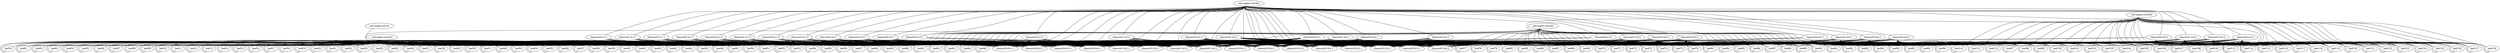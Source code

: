 graph dc1 {
"oob-mgmt-switch1" [function="oob-switch" vagrant="eth0" os="CumulusCommunity/cumulus-vx" version="3.5.0" memory="768" config="./helper_scripts/config_oob_switch.sh" ]
"oob-mgmt-switch2" [function="oob-switch" vagrant="eth0" os="CumulusCommunity/cumulus-vx" version="3.5.0" memory="768" config="./helper_scripts/config_oob_switch.sh" ]
"oob-mgmt-switch3" [function="oob-switch" vagrant="eth0" os="CumulusCommunity/cumulus-vx" version="3.5.0" memory="768" config="./helper_scripts/config_oob_switch.sh" ]
"oob-mgmt-switch4" [function="oob-switch" vagrant="eth0" os="CumulusCommunity/cumulus-vx" version="3.5.0" memory="768" config="./helper_scripts/config_oob_switch.sh" ]
"oob-mgmt-server" [function="oob-server" vagrant="eth0" os="CumulusCommunity/vx_oob_server" version="1.0.4" memory="1024" config="./helper_scripts/config_oob_server.sh" mgmt_ip="192.168.255.254" ]
 "leaf01" [function="leaf" os="CumulusCommunity/cumulus-vx" version="3.5.0" memory="768" config="./helper_scripts/extra_switch_config.sh" mgmt_ip="192.168.255.2"]
 "leaf02" [function="leaf" os="CumulusCommunity/cumulus-vx" version="3.5.0" memory="768" config="./helper_scripts/extra_switch_config.sh" mgmt_ip="192.168.255.3"]
 "leaf03" [function="leaf" os="CumulusCommunity/cumulus-vx" version="3.5.0" memory="768" config="./helper_scripts/extra_switch_config.sh" mgmt_ip="192.168.255.4"]
 "leaf04" [function="leaf" os="CumulusCommunity/cumulus-vx" version="3.5.0" memory="768" config="./helper_scripts/extra_switch_config.sh" mgmt_ip="192.168.255.5"]
 "leaf05" [function="leaf" os="CumulusCommunity/cumulus-vx" version="3.5.0" memory="768" config="./helper_scripts/extra_switch_config.sh" mgmt_ip="192.168.255.6"]
 "leaf06" [function="leaf" os="CumulusCommunity/cumulus-vx" version="3.5.0" memory="768" config="./helper_scripts/extra_switch_config.sh" mgmt_ip="192.168.255.7"]
 "leaf07" [function="leaf" os="CumulusCommunity/cumulus-vx" version="3.5.0" memory="768" config="./helper_scripts/extra_switch_config.sh" mgmt_ip="192.168.255.8"]
 "leaf08" [function="leaf" os="CumulusCommunity/cumulus-vx" version="3.5.0" memory="768" config="./helper_scripts/extra_switch_config.sh" mgmt_ip="192.168.255.9"]
 "leaf09" [function="leaf" os="CumulusCommunity/cumulus-vx" version="3.5.0" memory="768" config="./helper_scripts/extra_switch_config.sh" mgmt_ip="192.168.255.10"]
 "leaf10" [function="leaf" os="CumulusCommunity/cumulus-vx" version="3.5.0" memory="768" config="./helper_scripts/extra_switch_config.sh" mgmt_ip="192.168.255.11"]
 "leaf11" [function="leaf" os="CumulusCommunity/cumulus-vx" version="3.5.0" memory="768" config="./helper_scripts/extra_switch_config.sh" mgmt_ip="192.168.255.12"]
 "leaf12" [function="leaf" os="CumulusCommunity/cumulus-vx" version="3.5.0" memory="768" config="./helper_scripts/extra_switch_config.sh" mgmt_ip="192.168.255.13"]
 "leaf13" [function="leaf" os="CumulusCommunity/cumulus-vx" version="3.5.0" memory="768" config="./helper_scripts/extra_switch_config.sh" mgmt_ip="192.168.255.14"]
 "leaf14" [function="leaf" os="CumulusCommunity/cumulus-vx" version="3.5.0" memory="768" config="./helper_scripts/extra_switch_config.sh" mgmt_ip="192.168.255.15"]
 "leaf15" [function="leaf" os="CumulusCommunity/cumulus-vx" version="3.5.0" memory="768" config="./helper_scripts/extra_switch_config.sh" mgmt_ip="192.168.255.16"]
 "leaf16" [function="leaf" os="CumulusCommunity/cumulus-vx" version="3.5.0" memory="768" config="./helper_scripts/extra_switch_config.sh" mgmt_ip="192.168.255.17"]
 "leaf17" [function="leaf" os="CumulusCommunity/cumulus-vx" version="3.5.0" memory="768" config="./helper_scripts/extra_switch_config.sh" mgmt_ip="192.168.255.18"]
 "leaf18" [function="leaf" os="CumulusCommunity/cumulus-vx" version="3.5.0" memory="768" config="./helper_scripts/extra_switch_config.sh" mgmt_ip="192.168.255.19"]
 "leaf19" [function="leaf" os="CumulusCommunity/cumulus-vx" version="3.5.0" memory="768" config="./helper_scripts/extra_switch_config.sh" mgmt_ip="192.168.255.20"]
 "leaf20" [function="leaf" os="CumulusCommunity/cumulus-vx" version="3.5.0" memory="768" config="./helper_scripts/extra_switch_config.sh" mgmt_ip="192.168.255.21"]
 "leaf21" [function="leaf" os="CumulusCommunity/cumulus-vx" version="3.5.0" memory="768" config="./helper_scripts/extra_switch_config.sh" mgmt_ip="192.168.255.22"]
 "leaf22" [function="leaf" os="CumulusCommunity/cumulus-vx" version="3.5.0" memory="768" config="./helper_scripts/extra_switch_config.sh" mgmt_ip="192.168.255.23"]
 "leaf23" [function="leaf" os="CumulusCommunity/cumulus-vx" version="3.5.0" memory="768" config="./helper_scripts/extra_switch_config.sh" mgmt_ip="192.168.255.24"]
 "leaf24" [function="leaf" os="CumulusCommunity/cumulus-vx" version="3.5.0" memory="768" config="./helper_scripts/extra_switch_config.sh" mgmt_ip="192.168.255.25"]
 "leaf25" [function="leaf" os="CumulusCommunity/cumulus-vx" version="3.5.0" memory="768" config="./helper_scripts/extra_switch_config.sh" mgmt_ip="192.168.255.26"]
 "leaf26" [function="leaf" os="CumulusCommunity/cumulus-vx" version="3.5.0" memory="768" config="./helper_scripts/extra_switch_config.sh" mgmt_ip="192.168.255.27"]
 "leaf27" [function="leaf" os="CumulusCommunity/cumulus-vx" version="3.5.0" memory="768" config="./helper_scripts/extra_switch_config.sh" mgmt_ip="192.168.255.28"]
 "leaf28" [function="leaf" os="CumulusCommunity/cumulus-vx" version="3.5.0" memory="768" config="./helper_scripts/extra_switch_config.sh" mgmt_ip="192.168.255.29"]
 "leaf29" [function="leaf" os="CumulusCommunity/cumulus-vx" version="3.5.0" memory="768" config="./helper_scripts/extra_switch_config.sh" mgmt_ip="192.168.255.30"]
 "leaf30" [function="leaf" os="CumulusCommunity/cumulus-vx" version="3.5.0" memory="768" config="./helper_scripts/extra_switch_config.sh" mgmt_ip="192.168.255.31"]
 "leaf31" [function="leaf" os="CumulusCommunity/cumulus-vx" version="3.5.0" memory="768" config="./helper_scripts/extra_switch_config.sh" mgmt_ip="192.168.255.32"]
 "leaf32" [function="leaf" os="CumulusCommunity/cumulus-vx" version="3.5.0" memory="768" config="./helper_scripts/extra_switch_config.sh" mgmt_ip="192.168.255.33"]
 "leaf33" [function="leaf" os="CumulusCommunity/cumulus-vx" version="3.5.0" memory="768" config="./helper_scripts/extra_switch_config.sh" mgmt_ip="192.168.255.34"]
 "leaf34" [function="leaf" os="CumulusCommunity/cumulus-vx" version="3.5.0" memory="768" config="./helper_scripts/extra_switch_config.sh" mgmt_ip="192.168.255.35"]
 "leaf35" [function="leaf" os="CumulusCommunity/cumulus-vx" version="3.5.0" memory="768" config="./helper_scripts/extra_switch_config.sh" mgmt_ip="192.168.255.36"]
 "leaf36" [function="leaf" os="CumulusCommunity/cumulus-vx" version="3.5.0" memory="768" config="./helper_scripts/extra_switch_config.sh" mgmt_ip="192.168.255.37"]
 "leaf37" [function="leaf" os="CumulusCommunity/cumulus-vx" version="3.5.0" memory="768" config="./helper_scripts/extra_switch_config.sh" mgmt_ip="192.168.255.38"]
 "leaf38" [function="leaf" os="CumulusCommunity/cumulus-vx" version="3.5.0" memory="768" config="./helper_scripts/extra_switch_config.sh" mgmt_ip="192.168.255.39"]
 "leaf39" [function="leaf" os="CumulusCommunity/cumulus-vx" version="3.5.0" memory="768" config="./helper_scripts/extra_switch_config.sh" mgmt_ip="192.168.255.40"]
 "leaf40" [function="leaf" os="CumulusCommunity/cumulus-vx" version="3.5.0" memory="768" config="./helper_scripts/extra_switch_config.sh" mgmt_ip="192.168.255.41"]
 "leaf41" [function="leaf" os="CumulusCommunity/cumulus-vx" version="3.5.0" memory="768" config="./helper_scripts/extra_switch_config.sh" mgmt_ip="192.168.255.42"]
 "leaf42" [function="leaf" os="CumulusCommunity/cumulus-vx" version="3.5.0" memory="768" config="./helper_scripts/extra_switch_config.sh" mgmt_ip="192.168.255.43"]
 "leaf43" [function="leaf" os="CumulusCommunity/cumulus-vx" version="3.5.0" memory="768" config="./helper_scripts/extra_switch_config.sh" mgmt_ip="192.168.255.44"]
 "leaf44" [function="leaf" os="CumulusCommunity/cumulus-vx" version="3.5.0" memory="768" config="./helper_scripts/extra_switch_config.sh" mgmt_ip="192.168.255.45"]
 "leaf45" [function="leaf" os="CumulusCommunity/cumulus-vx" version="3.5.0" memory="768" config="./helper_scripts/extra_switch_config.sh" mgmt_ip="192.168.255.46"]
 "leaf46" [function="leaf" os="CumulusCommunity/cumulus-vx" version="3.5.0" memory="768" config="./helper_scripts/extra_switch_config.sh" mgmt_ip="192.168.255.47"]
 "leaf47" [function="leaf" os="CumulusCommunity/cumulus-vx" version="3.5.0" memory="768" config="./helper_scripts/extra_switch_config.sh" mgmt_ip="192.168.255.48"]
 "leaf48" [function="leaf" os="CumulusCommunity/cumulus-vx" version="3.5.0" memory="768" config="./helper_scripts/extra_switch_config.sh" mgmt_ip="192.168.255.49"]
 "leaf49" [function="leaf" os="CumulusCommunity/cumulus-vx" version="3.5.0" memory="768" config="./helper_scripts/extra_switch_config.sh" mgmt_ip="192.168.255.50"]
 "leaf50" [function="leaf" os="CumulusCommunity/cumulus-vx" version="3.5.0" memory="768" config="./helper_scripts/extra_switch_config.sh" mgmt_ip="192.168.255.51"]
 "leaf51" [function="leaf" os="CumulusCommunity/cumulus-vx" version="3.5.0" memory="768" config="./helper_scripts/extra_switch_config.sh" mgmt_ip="192.168.255.52"]
 "leaf52" [function="leaf" os="CumulusCommunity/cumulus-vx" version="3.5.0" memory="768" config="./helper_scripts/extra_switch_config.sh" mgmt_ip="192.168.255.53"]
 "leaf53" [function="leaf" os="CumulusCommunity/cumulus-vx" version="3.5.0" memory="768" config="./helper_scripts/extra_switch_config.sh" mgmt_ip="192.168.255.54"]
 "leaf54" [function="leaf" os="CumulusCommunity/cumulus-vx" version="3.5.0" memory="768" config="./helper_scripts/extra_switch_config.sh" mgmt_ip="192.168.255.55"]
 "leaf55" [function="leaf" os="CumulusCommunity/cumulus-vx" version="3.5.0" memory="768" config="./helper_scripts/extra_switch_config.sh" mgmt_ip="192.168.255.56"]
 "leaf56" [function="leaf" os="CumulusCommunity/cumulus-vx" version="3.5.0" memory="768" config="./helper_scripts/extra_switch_config.sh" mgmt_ip="192.168.255.57"]
 "leaf57" [function="leaf" os="CumulusCommunity/cumulus-vx" version="3.5.0" memory="768" config="./helper_scripts/extra_switch_config.sh" mgmt_ip="192.168.255.58"]
 "leaf58" [function="leaf" os="CumulusCommunity/cumulus-vx" version="3.5.0" memory="768" config="./helper_scripts/extra_switch_config.sh" mgmt_ip="192.168.255.59"]
 "leaf59" [function="leaf" os="CumulusCommunity/cumulus-vx" version="3.5.0" memory="768" config="./helper_scripts/extra_switch_config.sh" mgmt_ip="192.168.255.60"]
 "leaf60" [function="leaf" os="CumulusCommunity/cumulus-vx" version="3.5.0" memory="768" config="./helper_scripts/extra_switch_config.sh" mgmt_ip="192.168.255.61"]
 "leaf61" [function="leaf" os="CumulusCommunity/cumulus-vx" version="3.5.0" memory="768" config="./helper_scripts/extra_switch_config.sh" mgmt_ip="192.168.255.62"]
 "leaf62" [function="leaf" os="CumulusCommunity/cumulus-vx" version="3.5.0" memory="768" config="./helper_scripts/extra_switch_config.sh" mgmt_ip="192.168.255.63"]
 "leaf63" [function="leaf" os="CumulusCommunity/cumulus-vx" version="3.5.0" memory="768" config="./helper_scripts/extra_switch_config.sh" mgmt_ip="192.168.255.64"]
 "leaf64" [function="leaf" os="CumulusCommunity/cumulus-vx" version="3.5.0" memory="768" config="./helper_scripts/extra_switch_config.sh" mgmt_ip="192.168.255.65"]
 "leaf65" [function="leaf" os="CumulusCommunity/cumulus-vx" version="3.5.0" memory="768" config="./helper_scripts/extra_switch_config.sh" mgmt_ip="192.168.255.66"]
 "leaf66" [function="leaf" os="CumulusCommunity/cumulus-vx" version="3.5.0" memory="768" config="./helper_scripts/extra_switch_config.sh" mgmt_ip="192.168.255.67"]
 "leaf67" [function="leaf" os="CumulusCommunity/cumulus-vx" version="3.5.0" memory="768" config="./helper_scripts/extra_switch_config.sh" mgmt_ip="192.168.255.68"]
 "leaf68" [function="leaf" os="CumulusCommunity/cumulus-vx" version="3.5.0" memory="768" config="./helper_scripts/extra_switch_config.sh" mgmt_ip="192.168.255.69"]
 "leaf69" [function="leaf" os="CumulusCommunity/cumulus-vx" version="3.5.0" memory="768" config="./helper_scripts/extra_switch_config.sh" mgmt_ip="192.168.255.70"]
 "leaf70" [function="leaf" os="CumulusCommunity/cumulus-vx" version="3.5.0" memory="768" config="./helper_scripts/extra_switch_config.sh" mgmt_ip="192.168.255.71"]
 "leaf71" [function="leaf" os="CumulusCommunity/cumulus-vx" version="3.5.0" memory="768" config="./helper_scripts/extra_switch_config.sh" mgmt_ip="192.168.255.72"]
 "leaf72" [function="leaf" os="CumulusCommunity/cumulus-vx" version="3.5.0" memory="768" config="./helper_scripts/extra_switch_config.sh" mgmt_ip="192.168.255.73"]
 "leaf73" [function="leaf" os="CumulusCommunity/cumulus-vx" version="3.5.0" memory="768" config="./helper_scripts/extra_switch_config.sh" mgmt_ip="192.168.255.74"]
 "leaf74" [function="leaf" os="CumulusCommunity/cumulus-vx" version="3.5.0" memory="768" config="./helper_scripts/extra_switch_config.sh" mgmt_ip="192.168.255.75"]
 "leaf75" [function="leaf" os="CumulusCommunity/cumulus-vx" version="3.5.0" memory="768" config="./helper_scripts/extra_switch_config.sh" mgmt_ip="192.168.255.76"]
 "leaf76" [function="leaf" os="CumulusCommunity/cumulus-vx" version="3.5.0" memory="768" config="./helper_scripts/extra_switch_config.sh" mgmt_ip="192.168.255.77"]
 "leaf77" [function="leaf" os="CumulusCommunity/cumulus-vx" version="3.5.0" memory="768" config="./helper_scripts/extra_switch_config.sh" mgmt_ip="192.168.255.78"]
 "leaf78" [function="leaf" os="CumulusCommunity/cumulus-vx" version="3.5.0" memory="768" config="./helper_scripts/extra_switch_config.sh" mgmt_ip="192.168.255.79"]
 "leaf79" [function="leaf" os="CumulusCommunity/cumulus-vx" version="3.5.0" memory="768" config="./helper_scripts/extra_switch_config.sh" mgmt_ip="192.168.255.80"]
 "leaf80" [function="leaf" os="CumulusCommunity/cumulus-vx" version="3.5.0" memory="768" config="./helper_scripts/extra_switch_config.sh" mgmt_ip="192.168.255.81"]
 "leaf81" [function="leaf" os="CumulusCommunity/cumulus-vx" version="3.5.0" memory="768" config="./helper_scripts/extra_switch_config.sh" mgmt_ip="192.168.255.82"]
 "leaf82" [function="leaf" os="CumulusCommunity/cumulus-vx" version="3.5.0" memory="768" config="./helper_scripts/extra_switch_config.sh" mgmt_ip="192.168.255.83"]
 "leaf83" [function="leaf" os="CumulusCommunity/cumulus-vx" version="3.5.0" memory="768" config="./helper_scripts/extra_switch_config.sh" mgmt_ip="192.168.255.84"]
 "leaf84" [function="leaf" os="CumulusCommunity/cumulus-vx" version="3.5.0" memory="768" config="./helper_scripts/extra_switch_config.sh" mgmt_ip="192.168.255.85"]
 "leaf85" [function="leaf" os="CumulusCommunity/cumulus-vx" version="3.5.0" memory="768" config="./helper_scripts/extra_switch_config.sh" mgmt_ip="192.168.255.86"]
 "leaf86" [function="leaf" os="CumulusCommunity/cumulus-vx" version="3.5.0" memory="768" config="./helper_scripts/extra_switch_config.sh" mgmt_ip="192.168.255.87"]
 "leaf87" [function="leaf" os="CumulusCommunity/cumulus-vx" version="3.5.0" memory="768" config="./helper_scripts/extra_switch_config.sh" mgmt_ip="192.168.255.88"]
 "leaf88" [function="leaf" os="CumulusCommunity/cumulus-vx" version="3.5.0" memory="768" config="./helper_scripts/extra_switch_config.sh" mgmt_ip="192.168.255.89"]
 "leaf89" [function="leaf" os="CumulusCommunity/cumulus-vx" version="3.5.0" memory="768" config="./helper_scripts/extra_switch_config.sh" mgmt_ip="192.168.255.90"]
 "leaf90" [function="leaf" os="CumulusCommunity/cumulus-vx" version="3.5.0" memory="768" config="./helper_scripts/extra_switch_config.sh" mgmt_ip="192.168.255.91"]
 "leaf91" [function="leaf" os="CumulusCommunity/cumulus-vx" version="3.5.0" memory="768" config="./helper_scripts/extra_switch_config.sh" mgmt_ip="192.168.255.92"]
 "leaf92" [function="leaf" os="CumulusCommunity/cumulus-vx" version="3.5.0" memory="768" config="./helper_scripts/extra_switch_config.sh" mgmt_ip="192.168.255.93"]
 "leaf93" [function="leaf" os="CumulusCommunity/cumulus-vx" version="3.5.0" memory="768" config="./helper_scripts/extra_switch_config.sh" mgmt_ip="192.168.255.94"]
 "leaf94" [function="leaf" os="CumulusCommunity/cumulus-vx" version="3.5.0" memory="768" config="./helper_scripts/extra_switch_config.sh" mgmt_ip="192.168.255.95"]
 "leaf95" [function="leaf" os="CumulusCommunity/cumulus-vx" version="3.5.0" memory="768" config="./helper_scripts/extra_switch_config.sh" mgmt_ip="192.168.255.96"]
 "leaf96" [function="leaf" os="CumulusCommunity/cumulus-vx" version="3.5.0" memory="768" config="./helper_scripts/extra_switch_config.sh" mgmt_ip="192.168.255.97"]
 "leaf97" [function="leaf" os="CumulusCommunity/cumulus-vx" version="3.5.0" memory="768" config="./helper_scripts/extra_switch_config.sh" mgmt_ip="192.168.255.98"]
 "leaf98" [function="leaf" os="CumulusCommunity/cumulus-vx" version="3.5.0" memory="768" config="./helper_scripts/extra_switch_config.sh" mgmt_ip="192.168.255.99"]
 "leaf99" [function="leaf" os="CumulusCommunity/cumulus-vx" version="3.5.0" memory="768" config="./helper_scripts/extra_switch_config.sh" mgmt_ip="192.168.255.100"]
 "leaf100" [function="leaf" os="CumulusCommunity/cumulus-vx" version="3.5.0" memory="768" config="./helper_scripts/extra_switch_config.sh" mgmt_ip="192.168.255.101"]
 "leaf101" [function="leaf" os="CumulusCommunity/cumulus-vx" version="3.5.0" memory="768" config="./helper_scripts/extra_switch_config.sh" mgmt_ip="192.168.255.102"]
 "leaf102" [function="leaf" os="CumulusCommunity/cumulus-vx" version="3.5.0" memory="768" config="./helper_scripts/extra_switch_config.sh" mgmt_ip="192.168.255.103"]
 "leaf103" [function="leaf" os="CumulusCommunity/cumulus-vx" version="3.5.0" memory="768" config="./helper_scripts/extra_switch_config.sh" mgmt_ip="192.168.255.104"]
 "leaf104" [function="leaf" os="CumulusCommunity/cumulus-vx" version="3.5.0" memory="768" config="./helper_scripts/extra_switch_config.sh" mgmt_ip="192.168.255.105"]
 "leaf105" [function="leaf" os="CumulusCommunity/cumulus-vx" version="3.5.0" memory="768" config="./helper_scripts/extra_switch_config.sh" mgmt_ip="192.168.255.106"]
 "leaf106" [function="leaf" os="CumulusCommunity/cumulus-vx" version="3.5.0" memory="768" config="./helper_scripts/extra_switch_config.sh" mgmt_ip="192.168.255.107"]
 "leaf107" [function="leaf" os="CumulusCommunity/cumulus-vx" version="3.5.0" memory="768" config="./helper_scripts/extra_switch_config.sh" mgmt_ip="192.168.255.108"]
 "leaf108" [function="leaf" os="CumulusCommunity/cumulus-vx" version="3.5.0" memory="768" config="./helper_scripts/extra_switch_config.sh" mgmt_ip="192.168.255.109"]
 "leaf109" [function="leaf" os="CumulusCommunity/cumulus-vx" version="3.5.0" memory="768" config="./helper_scripts/extra_switch_config.sh" mgmt_ip="192.168.255.110"]
 "leaf110" [function="leaf" os="CumulusCommunity/cumulus-vx" version="3.5.0" memory="768" config="./helper_scripts/extra_switch_config.sh" mgmt_ip="192.168.255.111"]
 "leaf111" [function="leaf" os="CumulusCommunity/cumulus-vx" version="3.5.0" memory="768" config="./helper_scripts/extra_switch_config.sh" mgmt_ip="192.168.255.112"]
 "leaf112" [function="leaf" os="CumulusCommunity/cumulus-vx" version="3.5.0" memory="768" config="./helper_scripts/extra_switch_config.sh" mgmt_ip="192.168.255.113"]
 "leaf113" [function="leaf" os="CumulusCommunity/cumulus-vx" version="3.5.0" memory="768" config="./helper_scripts/extra_switch_config.sh" mgmt_ip="192.168.255.114"]
 "leaf114" [function="leaf" os="CumulusCommunity/cumulus-vx" version="3.5.0" memory="768" config="./helper_scripts/extra_switch_config.sh" mgmt_ip="192.168.255.115"]
 "leaf115" [function="leaf" os="CumulusCommunity/cumulus-vx" version="3.5.0" memory="768" config="./helper_scripts/extra_switch_config.sh" mgmt_ip="192.168.255.116"]
 "leaf116" [function="leaf" os="CumulusCommunity/cumulus-vx" version="3.5.0" memory="768" config="./helper_scripts/extra_switch_config.sh" mgmt_ip="192.168.255.117"]
 "leaf117" [function="leaf" os="CumulusCommunity/cumulus-vx" version="3.5.0" memory="768" config="./helper_scripts/extra_switch_config.sh" mgmt_ip="192.168.255.118"]
 "leaf118" [function="leaf" os="CumulusCommunity/cumulus-vx" version="3.5.0" memory="768" config="./helper_scripts/extra_switch_config.sh" mgmt_ip="192.168.255.119"]
 "leaf119" [function="leaf" os="CumulusCommunity/cumulus-vx" version="3.5.0" memory="768" config="./helper_scripts/extra_switch_config.sh" mgmt_ip="192.168.255.120"]
 "leaf120" [function="leaf" os="CumulusCommunity/cumulus-vx" version="3.5.0" memory="768" config="./helper_scripts/extra_switch_config.sh" mgmt_ip="192.168.255.121"]
 "leaf121" [function="leaf" os="CumulusCommunity/cumulus-vx" version="3.5.0" memory="768" config="./helper_scripts/extra_switch_config.sh" mgmt_ip="192.168.255.122"]
 "leaf122" [function="leaf" os="CumulusCommunity/cumulus-vx" version="3.5.0" memory="768" config="./helper_scripts/extra_switch_config.sh" mgmt_ip="192.168.255.123"]
 "leaf123" [function="leaf" os="CumulusCommunity/cumulus-vx" version="3.5.0" memory="768" config="./helper_scripts/extra_switch_config.sh" mgmt_ip="192.168.255.124"]
 "leaf124" [function="leaf" os="CumulusCommunity/cumulus-vx" version="3.5.0" memory="768" config="./helper_scripts/extra_switch_config.sh" mgmt_ip="192.168.255.125"]
 "leaf125" [function="leaf" os="CumulusCommunity/cumulus-vx" version="3.5.0" memory="768" config="./helper_scripts/extra_switch_config.sh" mgmt_ip="192.168.255.126"]
 "leaf126" [function="leaf" os="CumulusCommunity/cumulus-vx" version="3.5.0" memory="768" config="./helper_scripts/extra_switch_config.sh" mgmt_ip="192.168.255.127"]
 "leaf127" [function="leaf" os="CumulusCommunity/cumulus-vx" version="3.5.0" memory="768" config="./helper_scripts/extra_switch_config.sh" mgmt_ip="192.168.255.128"]
 "leaf128" [function="leaf" os="CumulusCommunity/cumulus-vx" version="3.5.0" memory="768" config="./helper_scripts/extra_switch_config.sh" mgmt_ip="192.168.255.129"]

 "chassis01-lc1-1" [function="chassis01-lc"os="CumulusCommunity/cumulus-vx" version="3.5.0" memory="768" config="./helper_scripts/extra_switch_config.sh" mgmt_ip="192.168.255.130"]
 "chassis01-lc1-2" [function="chassis01-lc"os="CumulusCommunity/cumulus-vx" version="3.5.0" memory="768" config="./helper_scripts/extra_switch_config.sh" mgmt_ip="192.168.255.131"]
 "chassis01-lc2-1" [function="chassis01-lc"os="CumulusCommunity/cumulus-vx" version="3.5.0" memory="768" config="./helper_scripts/extra_switch_config.sh" mgmt_ip="192.168.255.132"]
 "chassis01-lc2-2" [function="chassis01-lc"os="CumulusCommunity/cumulus-vx" version="3.5.0" memory="768" config="./helper_scripts/extra_switch_config.sh" mgmt_ip="192.168.255.133"]
 "chassis01-lc3-1" [function="chassis01-lc"os="CumulusCommunity/cumulus-vx" version="3.5.0" memory="768" config="./helper_scripts/extra_switch_config.sh" mgmt_ip="192.168.255.134"]
 "chassis01-lc3-2" [function="chassis01-lc"os="CumulusCommunity/cumulus-vx" version="3.5.0" memory="768" config="./helper_scripts/extra_switch_config.sh" mgmt_ip="192.168.255.135"]
 "chassis01-lc4-1" [function="chassis01-lc"os="CumulusCommunity/cumulus-vx" version="3.5.0" memory="768" config="./helper_scripts/extra_switch_config.sh" mgmt_ip="192.168.255.136"]
 "chassis01-lc4-2" [function="chassis01-lc"os="CumulusCommunity/cumulus-vx" version="3.5.0" memory="768" config="./helper_scripts/extra_switch_config.sh" mgmt_ip="192.168.255.137"]
 "chassis01-fc1-1" [function="chassis01-fc"os="CumulusCommunity/cumulus-vx" version="3.5.0" memory="768" config="./helper_scripts/extra_switch_config.sh" mgmt_ip="192.168.255.138"]
 "chassis01-fc2-1" [function="chassis01-fc"os="CumulusCommunity/cumulus-vx" version="3.5.0" memory="768" config="./helper_scripts/extra_switch_config.sh" mgmt_ip="192.168.255.139"]
 "chassis01-fc3-1" [function="chassis01-fc"os="CumulusCommunity/cumulus-vx" version="3.5.0" memory="768" config="./helper_scripts/extra_switch_config.sh" mgmt_ip="192.168.255.140"]
 "chassis01-fc4-1" [function="chassis01-fc"os="CumulusCommunity/cumulus-vx" version="3.5.0" memory="768" config="./helper_scripts/extra_switch_config.sh" mgmt_ip="192.168.255.141"]
 "chassis02-lc1-1" [function="chassis02-lc"os="CumulusCommunity/cumulus-vx" version="3.5.0" memory="768" config="./helper_scripts/extra_switch_config.sh" mgmt_ip="192.168.255.142"]
 "chassis02-lc1-2" [function="chassis02-lc"os="CumulusCommunity/cumulus-vx" version="3.5.0" memory="768" config="./helper_scripts/extra_switch_config.sh" mgmt_ip="192.168.255.143"]
 "chassis02-lc2-1" [function="chassis02-lc"os="CumulusCommunity/cumulus-vx" version="3.5.0" memory="768" config="./helper_scripts/extra_switch_config.sh" mgmt_ip="192.168.255.144"]
 "chassis02-lc2-2" [function="chassis02-lc"os="CumulusCommunity/cumulus-vx" version="3.5.0" memory="768" config="./helper_scripts/extra_switch_config.sh" mgmt_ip="192.168.255.145"]
 "chassis02-lc3-1" [function="chassis02-lc"os="CumulusCommunity/cumulus-vx" version="3.5.0" memory="768" config="./helper_scripts/extra_switch_config.sh" mgmt_ip="192.168.255.146"]
 "chassis02-lc3-2" [function="chassis02-lc"os="CumulusCommunity/cumulus-vx" version="3.5.0" memory="768" config="./helper_scripts/extra_switch_config.sh" mgmt_ip="192.168.255.147"]
 "chassis02-lc4-1" [function="chassis02-lc"os="CumulusCommunity/cumulus-vx" version="3.5.0" memory="768" config="./helper_scripts/extra_switch_config.sh" mgmt_ip="192.168.255.148"]
 "chassis02-lc4-2" [function="chassis02-lc"os="CumulusCommunity/cumulus-vx" version="3.5.0" memory="768" config="./helper_scripts/extra_switch_config.sh" mgmt_ip="192.168.255.149"]
 "chassis02-fc1-1" [function="chassis02-fc"os="CumulusCommunity/cumulus-vx" version="3.5.0" memory="768" config="./helper_scripts/extra_switch_config.sh" mgmt_ip="192.168.255.150"]
 "chassis02-fc2-1" [function="chassis02-fc"os="CumulusCommunity/cumulus-vx" version="3.5.0" memory="768" config="./helper_scripts/extra_switch_config.sh" mgmt_ip="192.168.255.151"]
 "chassis02-fc3-1" [function="chassis02-fc"os="CumulusCommunity/cumulus-vx" version="3.5.0" memory="768" config="./helper_scripts/extra_switch_config.sh" mgmt_ip="192.168.255.152"]
 "chassis02-fc4-1" [function="chassis02-fc"os="CumulusCommunity/cumulus-vx" version="3.5.0" memory="768" config="./helper_scripts/extra_switch_config.sh" mgmt_ip="192.168.255.153"]
 "chassis03-lc1-1" [function="chassis03-lc"os="CumulusCommunity/cumulus-vx" version="3.5.0" memory="768" config="./helper_scripts/extra_switch_config.sh" mgmt_ip="192.168.255.154"]
 "chassis03-lc1-2" [function="chassis03-lc"os="CumulusCommunity/cumulus-vx" version="3.5.0" memory="768" config="./helper_scripts/extra_switch_config.sh" mgmt_ip="192.168.255.155"]
 "chassis03-lc2-1" [function="chassis03-lc"os="CumulusCommunity/cumulus-vx" version="3.5.0" memory="768" config="./helper_scripts/extra_switch_config.sh" mgmt_ip="192.168.255.156"]
 "chassis03-lc2-2" [function="chassis03-lc"os="CumulusCommunity/cumulus-vx" version="3.5.0" memory="768" config="./helper_scripts/extra_switch_config.sh" mgmt_ip="192.168.255.157"]
 "chassis03-lc3-1" [function="chassis03-lc"os="CumulusCommunity/cumulus-vx" version="3.5.0" memory="768" config="./helper_scripts/extra_switch_config.sh" mgmt_ip="192.168.255.158"]
 "chassis03-lc3-2" [function="chassis03-lc"os="CumulusCommunity/cumulus-vx" version="3.5.0" memory="768" config="./helper_scripts/extra_switch_config.sh" mgmt_ip="192.168.255.159"]
 "chassis03-lc4-1" [function="chassis03-lc"os="CumulusCommunity/cumulus-vx" version="3.5.0" memory="768" config="./helper_scripts/extra_switch_config.sh" mgmt_ip="192.168.255.160"]
 "chassis03-lc4-2" [function="chassis03-lc"os="CumulusCommunity/cumulus-vx" version="3.5.0" memory="768" config="./helper_scripts/extra_switch_config.sh" mgmt_ip="192.168.255.161"]
 "chassis03-fc1-1" [function="chassis03-fc"os="CumulusCommunity/cumulus-vx" version="3.5.0" memory="768" config="./helper_scripts/extra_switch_config.sh" mgmt_ip="192.168.255.162"]
 "chassis03-fc2-1" [function="chassis03-fc"os="CumulusCommunity/cumulus-vx" version="3.5.0" memory="768" config="./helper_scripts/extra_switch_config.sh" mgmt_ip="192.168.255.163"]
 "chassis03-fc3-1" [function="chassis03-fc"os="CumulusCommunity/cumulus-vx" version="3.5.0" memory="768" config="./helper_scripts/extra_switch_config.sh" mgmt_ip="192.168.255.164"]
 "chassis03-fc4-1" [function="chassis03-fc"os="CumulusCommunity/cumulus-vx" version="3.5.0" memory="768" config="./helper_scripts/extra_switch_config.sh" mgmt_ip="192.168.255.165"]
 "chassis04-lc1-1" [function="chassis04-lc"os="CumulusCommunity/cumulus-vx" version="3.5.0" memory="768" config="./helper_scripts/extra_switch_config.sh" mgmt_ip="192.168.255.166"]
 "chassis04-lc1-2" [function="chassis04-lc"os="CumulusCommunity/cumulus-vx" version="3.5.0" memory="768" config="./helper_scripts/extra_switch_config.sh" mgmt_ip="192.168.255.167"]
 "chassis04-lc2-1" [function="chassis04-lc"os="CumulusCommunity/cumulus-vx" version="3.5.0" memory="768" config="./helper_scripts/extra_switch_config.sh" mgmt_ip="192.168.255.168"]
 "chassis04-lc2-2" [function="chassis04-lc"os="CumulusCommunity/cumulus-vx" version="3.5.0" memory="768" config="./helper_scripts/extra_switch_config.sh" mgmt_ip="192.168.255.169"]
 "chassis04-lc3-1" [function="chassis04-lc"os="CumulusCommunity/cumulus-vx" version="3.5.0" memory="768" config="./helper_scripts/extra_switch_config.sh" mgmt_ip="192.168.255.170"]
 "chassis04-lc3-2" [function="chassis04-lc"os="CumulusCommunity/cumulus-vx" version="3.5.0" memory="768" config="./helper_scripts/extra_switch_config.sh" mgmt_ip="192.168.255.171"]
 "chassis04-lc4-1" [function="chassis04-lc"os="CumulusCommunity/cumulus-vx" version="3.5.0" memory="768" config="./helper_scripts/extra_switch_config.sh" mgmt_ip="192.168.255.172"]
 "chassis04-lc4-2" [function="chassis04-lc"os="CumulusCommunity/cumulus-vx" version="3.5.0" memory="768" config="./helper_scripts/extra_switch_config.sh" mgmt_ip="192.168.255.173"]
 "chassis04-fc1-1" [function="chassis04-fc"os="CumulusCommunity/cumulus-vx" version="3.5.0" memory="768" config="./helper_scripts/extra_switch_config.sh" mgmt_ip="192.168.255.174"]
 "chassis04-fc2-1" [function="chassis04-fc"os="CumulusCommunity/cumulus-vx" version="3.5.0" memory="768" config="./helper_scripts/extra_switch_config.sh" mgmt_ip="192.168.255.175"]
 "chassis04-fc3-1" [function="chassis04-fc"os="CumulusCommunity/cumulus-vx" version="3.5.0" memory="768" config="./helper_scripts/extra_switch_config.sh" mgmt_ip="192.168.255.176"]
 "chassis04-fc4-1" [function="chassis04-fc"os="CumulusCommunity/cumulus-vx" version="3.5.0" memory="768" config="./helper_scripts/extra_switch_config.sh" mgmt_ip="192.168.255.177"]



 "chassis01-lc1-1":"swp1" -- "leaf01":"swp1"
 "chassis01-lc1-1":"swp2" -- "leaf02":"swp1"
 "chassis01-lc1-1":"swp3" -- "leaf03":"swp1"
 "chassis01-lc1-1":"swp4" -- "leaf04":"swp1"
 "chassis01-lc1-1":"swp5" -- "leaf05":"swp1"
 "chassis01-lc1-1":"swp6" -- "leaf06":"swp1"
 "chassis01-lc1-1":"swp7" -- "leaf07":"swp1"
 "chassis01-lc1-1":"swp8" -- "leaf08":"swp1"
 "chassis01-lc1-1":"swp9" -- "leaf09":"swp1"
 "chassis01-lc1-1":"swp10" -- "leaf10":"swp1"
 "chassis01-lc1-1":"swp11" -- "leaf11":"swp1"
 "chassis01-lc1-1":"swp12" -- "leaf12":"swp1"
 "chassis01-lc1-1":"swp13" -- "leaf13":"swp1"
 "chassis01-lc1-1":"swp14" -- "leaf14":"swp1"
 "chassis01-lc1-1":"swp15" -- "leaf15":"swp1"
 "chassis01-lc1-1":"swp16" -- "leaf16":"swp1"
 "chassis01-lc1-2":"swp1" -- "leaf17":"swp1"
 "chassis01-lc1-2":"swp2" -- "leaf18":"swp1"
 "chassis01-lc1-2":"swp3" -- "leaf19":"swp1"
 "chassis01-lc1-2":"swp4" -- "leaf20":"swp1"
 "chassis01-lc1-2":"swp5" -- "leaf21":"swp1"
 "chassis01-lc1-2":"swp6" -- "leaf22":"swp1"
 "chassis01-lc1-2":"swp7" -- "leaf23":"swp1"
 "chassis01-lc1-2":"swp8" -- "leaf24":"swp1"
 "chassis01-lc1-2":"swp9" -- "leaf25":"swp1"
 "chassis01-lc1-2":"swp10" -- "leaf26":"swp1"
 "chassis01-lc1-2":"swp11" -- "leaf27":"swp1"
 "chassis01-lc1-2":"swp12" -- "leaf28":"swp1"
 "chassis01-lc1-2":"swp13" -- "leaf29":"swp1"
 "chassis01-lc1-2":"swp14" -- "leaf30":"swp1"
 "chassis01-lc1-2":"swp15" -- "leaf31":"swp1"
 "chassis01-lc1-2":"swp16" -- "leaf32":"swp1"
 "chassis01-lc2-1":"swp1" -- "leaf33":"swp1"
 "chassis01-lc2-1":"swp2" -- "leaf34":"swp1"
 "chassis01-lc2-1":"swp3" -- "leaf35":"swp1"
 "chassis01-lc2-1":"swp4" -- "leaf36":"swp1"
 "chassis01-lc2-1":"swp5" -- "leaf37":"swp1"
 "chassis01-lc2-1":"swp6" -- "leaf38":"swp1"
 "chassis01-lc2-1":"swp7" -- "leaf39":"swp1"
 "chassis01-lc2-1":"swp8" -- "leaf40":"swp1"
 "chassis01-lc2-1":"swp9" -- "leaf41":"swp1"
 "chassis01-lc2-1":"swp10" -- "leaf42":"swp1"
 "chassis01-lc2-1":"swp11" -- "leaf43":"swp1"
 "chassis01-lc2-1":"swp12" -- "leaf44":"swp1"
 "chassis01-lc2-1":"swp13" -- "leaf45":"swp1"
 "chassis01-lc2-1":"swp14" -- "leaf46":"swp1"
 "chassis01-lc2-1":"swp15" -- "leaf47":"swp1"
 "chassis01-lc2-1":"swp16" -- "leaf48":"swp1"
 "chassis01-lc2-2":"swp1" -- "leaf49":"swp1"
 "chassis01-lc2-2":"swp2" -- "leaf50":"swp1"
 "chassis01-lc2-2":"swp3" -- "leaf51":"swp1"
 "chassis01-lc2-2":"swp4" -- "leaf52":"swp1"
 "chassis01-lc2-2":"swp5" -- "leaf53":"swp1"
 "chassis01-lc2-2":"swp6" -- "leaf54":"swp1"
 "chassis01-lc2-2":"swp7" -- "leaf55":"swp1"
 "chassis01-lc2-2":"swp8" -- "leaf56":"swp1"
 "chassis01-lc2-2":"swp9" -- "leaf57":"swp1"
 "chassis01-lc2-2":"swp10" -- "leaf58":"swp1"
 "chassis01-lc2-2":"swp11" -- "leaf59":"swp1"
 "chassis01-lc2-2":"swp12" -- "leaf60":"swp1"
 "chassis01-lc2-2":"swp13" -- "leaf61":"swp1"
 "chassis01-lc2-2":"swp14" -- "leaf62":"swp1"
 "chassis01-lc2-2":"swp15" -- "leaf63":"swp1"
 "chassis01-lc2-2":"swp16" -- "leaf64":"swp1"
 "chassis01-lc3-1":"swp1" -- "leaf65":"swp1"
 "chassis01-lc3-1":"swp2" -- "leaf66":"swp1"
 "chassis01-lc3-1":"swp3" -- "leaf67":"swp1"
 "chassis01-lc3-1":"swp4" -- "leaf68":"swp1"
 "chassis01-lc3-1":"swp5" -- "leaf69":"swp1"
 "chassis01-lc3-1":"swp6" -- "leaf70":"swp1"
 "chassis01-lc3-1":"swp7" -- "leaf71":"swp1"
 "chassis01-lc3-1":"swp8" -- "leaf72":"swp1"
 "chassis01-lc3-1":"swp9" -- "leaf73":"swp1"
 "chassis01-lc3-1":"swp10" -- "leaf74":"swp1"
 "chassis01-lc3-1":"swp11" -- "leaf75":"swp1"
 "chassis01-lc3-1":"swp12" -- "leaf76":"swp1"
 "chassis01-lc3-1":"swp13" -- "leaf77":"swp1"
 "chassis01-lc3-1":"swp14" -- "leaf78":"swp1"
 "chassis01-lc3-1":"swp15" -- "leaf79":"swp1"
 "chassis01-lc3-1":"swp16" -- "leaf80":"swp1"
 "chassis01-lc3-2":"swp1" -- "leaf81":"swp1"
 "chassis01-lc3-2":"swp2" -- "leaf82":"swp1"
 "chassis01-lc3-2":"swp3" -- "leaf83":"swp1"
 "chassis01-lc3-2":"swp4" -- "leaf84":"swp1"
 "chassis01-lc3-2":"swp5" -- "leaf85":"swp1"
 "chassis01-lc3-2":"swp6" -- "leaf86":"swp1"
 "chassis01-lc3-2":"swp7" -- "leaf87":"swp1"
 "chassis01-lc3-2":"swp8" -- "leaf88":"swp1"
 "chassis01-lc3-2":"swp9" -- "leaf89":"swp1"
 "chassis01-lc3-2":"swp10" -- "leaf90":"swp1"
 "chassis01-lc3-2":"swp11" -- "leaf91":"swp1"
 "chassis01-lc3-2":"swp12" -- "leaf92":"swp1"
 "chassis01-lc3-2":"swp13" -- "leaf93":"swp1"
 "chassis01-lc3-2":"swp14" -- "leaf94":"swp1"
 "chassis01-lc3-2":"swp15" -- "leaf95":"swp1"
 "chassis01-lc3-2":"swp16" -- "leaf96":"swp1"
 "chassis01-lc4-1":"swp1" -- "leaf97":"swp1"
 "chassis01-lc4-1":"swp2" -- "leaf98":"swp1"
 "chassis01-lc4-1":"swp3" -- "leaf99":"swp1"
 "chassis01-lc4-1":"swp4" -- "leaf100":"swp1"
 "chassis01-lc4-1":"swp5" -- "leaf101":"swp1"
 "chassis01-lc4-1":"swp6" -- "leaf102":"swp1"
 "chassis01-lc4-1":"swp7" -- "leaf103":"swp1"
 "chassis01-lc4-1":"swp8" -- "leaf104":"swp1"
 "chassis01-lc4-1":"swp9" -- "leaf105":"swp1"
 "chassis01-lc4-1":"swp10" -- "leaf106":"swp1"
 "chassis01-lc4-1":"swp11" -- "leaf107":"swp1"
 "chassis01-lc4-1":"swp12" -- "leaf108":"swp1"
 "chassis01-lc4-1":"swp13" -- "leaf109":"swp1"
 "chassis01-lc4-1":"swp14" -- "leaf110":"swp1"
 "chassis01-lc4-1":"swp15" -- "leaf111":"swp1"
 "chassis01-lc4-1":"swp16" -- "leaf112":"swp1"
 "chassis01-lc4-2":"swp1" -- "leaf113":"swp1"
 "chassis01-lc4-2":"swp2" -- "leaf114":"swp1"
 "chassis01-lc4-2":"swp3" -- "leaf115":"swp1"
 "chassis01-lc4-2":"swp4" -- "leaf116":"swp1"
 "chassis01-lc4-2":"swp5" -- "leaf117":"swp1"
 "chassis01-lc4-2":"swp6" -- "leaf118":"swp1"
 "chassis01-lc4-2":"swp7" -- "leaf119":"swp1"
 "chassis01-lc4-2":"swp8" -- "leaf120":"swp1"
 "chassis01-lc4-2":"swp9" -- "leaf121":"swp1"
 "chassis01-lc4-2":"swp10" -- "leaf122":"swp1"
 "chassis01-lc4-2":"swp11" -- "leaf123":"swp1"
 "chassis01-lc4-2":"swp12" -- "leaf124":"swp1"
 "chassis01-lc4-2":"swp13" -- "leaf125":"swp1"
 "chassis01-lc4-2":"swp14" -- "leaf126":"swp1"
 "chassis01-lc4-2":"swp15" -- "leaf127":"swp1"
 "chassis01-lc4-2":"swp16" -- "leaf128":"swp1"
 "chassis02-lc1-1":"swp1" -- "leaf01":"swp2"
 "chassis02-lc1-1":"swp2" -- "leaf02":"swp2"
 "chassis02-lc1-1":"swp3" -- "leaf03":"swp2"
 "chassis02-lc1-1":"swp4" -- "leaf04":"swp2"
 "chassis02-lc1-1":"swp5" -- "leaf05":"swp2"
 "chassis02-lc1-1":"swp6" -- "leaf06":"swp2"
 "chassis02-lc1-1":"swp7" -- "leaf07":"swp2"
 "chassis02-lc1-1":"swp8" -- "leaf08":"swp2"
 "chassis02-lc1-1":"swp9" -- "leaf09":"swp2"
 "chassis02-lc1-1":"swp10" -- "leaf10":"swp2"
 "chassis02-lc1-1":"swp11" -- "leaf11":"swp2"
 "chassis02-lc1-1":"swp12" -- "leaf12":"swp2"
 "chassis02-lc1-1":"swp13" -- "leaf13":"swp2"
 "chassis02-lc1-1":"swp14" -- "leaf14":"swp2"
 "chassis02-lc1-1":"swp15" -- "leaf15":"swp2"
 "chassis02-lc1-1":"swp16" -- "leaf16":"swp2"
 "chassis02-lc1-2":"swp1" -- "leaf17":"swp2"
 "chassis02-lc1-2":"swp2" -- "leaf18":"swp2"
 "chassis02-lc1-2":"swp3" -- "leaf19":"swp2"
 "chassis02-lc1-2":"swp4" -- "leaf20":"swp2"
 "chassis02-lc1-2":"swp5" -- "leaf21":"swp2"
 "chassis02-lc1-2":"swp6" -- "leaf22":"swp2"
 "chassis02-lc1-2":"swp7" -- "leaf23":"swp2"
 "chassis02-lc1-2":"swp8" -- "leaf24":"swp2"
 "chassis02-lc1-2":"swp9" -- "leaf25":"swp2"
 "chassis02-lc1-2":"swp10" -- "leaf26":"swp2"
 "chassis02-lc1-2":"swp11" -- "leaf27":"swp2"
 "chassis02-lc1-2":"swp12" -- "leaf28":"swp2"
 "chassis02-lc1-2":"swp13" -- "leaf29":"swp2"
 "chassis02-lc1-2":"swp14" -- "leaf30":"swp2"
 "chassis02-lc1-2":"swp15" -- "leaf31":"swp2"
 "chassis02-lc1-2":"swp16" -- "leaf32":"swp2"
 "chassis02-lc2-1":"swp1" -- "leaf33":"swp2"
 "chassis02-lc2-1":"swp2" -- "leaf34":"swp2"
 "chassis02-lc2-1":"swp3" -- "leaf35":"swp2"
 "chassis02-lc2-1":"swp4" -- "leaf36":"swp2"
 "chassis02-lc2-1":"swp5" -- "leaf37":"swp2"
 "chassis02-lc2-1":"swp6" -- "leaf38":"swp2"
 "chassis02-lc2-1":"swp7" -- "leaf39":"swp2"
 "chassis02-lc2-1":"swp8" -- "leaf40":"swp2"
 "chassis02-lc2-1":"swp9" -- "leaf41":"swp2"
 "chassis02-lc2-1":"swp10" -- "leaf42":"swp2"
 "chassis02-lc2-1":"swp11" -- "leaf43":"swp2"
 "chassis02-lc2-1":"swp12" -- "leaf44":"swp2"
 "chassis02-lc2-1":"swp13" -- "leaf45":"swp2"
 "chassis02-lc2-1":"swp14" -- "leaf46":"swp2"
 "chassis02-lc2-1":"swp15" -- "leaf47":"swp2"
 "chassis02-lc2-1":"swp16" -- "leaf48":"swp2"
 "chassis02-lc2-2":"swp1" -- "leaf49":"swp2"
 "chassis02-lc2-2":"swp2" -- "leaf50":"swp2"
 "chassis02-lc2-2":"swp3" -- "leaf51":"swp2"
 "chassis02-lc2-2":"swp4" -- "leaf52":"swp2"
 "chassis02-lc2-2":"swp5" -- "leaf53":"swp2"
 "chassis02-lc2-2":"swp6" -- "leaf54":"swp2"
 "chassis02-lc2-2":"swp7" -- "leaf55":"swp2"
 "chassis02-lc2-2":"swp8" -- "leaf56":"swp2"
 "chassis02-lc2-2":"swp9" -- "leaf57":"swp2"
 "chassis02-lc2-2":"swp10" -- "leaf58":"swp2"
 "chassis02-lc2-2":"swp11" -- "leaf59":"swp2"
 "chassis02-lc2-2":"swp12" -- "leaf60":"swp2"
 "chassis02-lc2-2":"swp13" -- "leaf61":"swp2"
 "chassis02-lc2-2":"swp14" -- "leaf62":"swp2"
 "chassis02-lc2-2":"swp15" -- "leaf63":"swp2"
 "chassis02-lc2-2":"swp16" -- "leaf64":"swp2"
 "chassis02-lc3-1":"swp1" -- "leaf65":"swp2"
 "chassis02-lc3-1":"swp2" -- "leaf66":"swp2"
 "chassis02-lc3-1":"swp3" -- "leaf67":"swp2"
 "chassis02-lc3-1":"swp4" -- "leaf68":"swp2"
 "chassis02-lc3-1":"swp5" -- "leaf69":"swp2"
 "chassis02-lc3-1":"swp6" -- "leaf70":"swp2"
 "chassis02-lc3-1":"swp7" -- "leaf71":"swp2"
 "chassis02-lc3-1":"swp8" -- "leaf72":"swp2"
 "chassis02-lc3-1":"swp9" -- "leaf73":"swp2"
 "chassis02-lc3-1":"swp10" -- "leaf74":"swp2"
 "chassis02-lc3-1":"swp11" -- "leaf75":"swp2"
 "chassis02-lc3-1":"swp12" -- "leaf76":"swp2"
 "chassis02-lc3-1":"swp13" -- "leaf77":"swp2"
 "chassis02-lc3-1":"swp14" -- "leaf78":"swp2"
 "chassis02-lc3-1":"swp15" -- "leaf79":"swp2"
 "chassis02-lc3-1":"swp16" -- "leaf80":"swp2"
 "chassis02-lc3-2":"swp1" -- "leaf81":"swp2"
 "chassis02-lc3-2":"swp2" -- "leaf82":"swp2"
 "chassis02-lc3-2":"swp3" -- "leaf83":"swp2"
 "chassis02-lc3-2":"swp4" -- "leaf84":"swp2"
 "chassis02-lc3-2":"swp5" -- "leaf85":"swp2"
 "chassis02-lc3-2":"swp6" -- "leaf86":"swp2"
 "chassis02-lc3-2":"swp7" -- "leaf87":"swp2"
 "chassis02-lc3-2":"swp8" -- "leaf88":"swp2"
 "chassis02-lc3-2":"swp9" -- "leaf89":"swp2"
 "chassis02-lc3-2":"swp10" -- "leaf90":"swp2"
 "chassis02-lc3-2":"swp11" -- "leaf91":"swp2"
 "chassis02-lc3-2":"swp12" -- "leaf92":"swp2"
 "chassis02-lc3-2":"swp13" -- "leaf93":"swp2"
 "chassis02-lc3-2":"swp14" -- "leaf94":"swp2"
 "chassis02-lc3-2":"swp15" -- "leaf95":"swp2"
 "chassis02-lc3-2":"swp16" -- "leaf96":"swp2"
 "chassis02-lc4-1":"swp1" -- "leaf97":"swp2"
 "chassis02-lc4-1":"swp2" -- "leaf98":"swp2"
 "chassis02-lc4-1":"swp3" -- "leaf99":"swp2"
 "chassis02-lc4-1":"swp4" -- "leaf100":"swp2"
 "chassis02-lc4-1":"swp5" -- "leaf101":"swp2"
 "chassis02-lc4-1":"swp6" -- "leaf102":"swp2"
 "chassis02-lc4-1":"swp7" -- "leaf103":"swp2"
 "chassis02-lc4-1":"swp8" -- "leaf104":"swp2"
 "chassis02-lc4-1":"swp9" -- "leaf105":"swp2"
 "chassis02-lc4-1":"swp10" -- "leaf106":"swp2"
 "chassis02-lc4-1":"swp11" -- "leaf107":"swp2"
 "chassis02-lc4-1":"swp12" -- "leaf108":"swp2"
 "chassis02-lc4-1":"swp13" -- "leaf109":"swp2"
 "chassis02-lc4-1":"swp14" -- "leaf110":"swp2"
 "chassis02-lc4-1":"swp15" -- "leaf111":"swp2"
 "chassis02-lc4-1":"swp16" -- "leaf112":"swp2"
 "chassis02-lc4-2":"swp1" -- "leaf113":"swp2"
 "chassis02-lc4-2":"swp2" -- "leaf114":"swp2"
 "chassis02-lc4-2":"swp3" -- "leaf115":"swp2"
 "chassis02-lc4-2":"swp4" -- "leaf116":"swp2"
 "chassis02-lc4-2":"swp5" -- "leaf117":"swp2"
 "chassis02-lc4-2":"swp6" -- "leaf118":"swp2"
 "chassis02-lc4-2":"swp7" -- "leaf119":"swp2"
 "chassis02-lc4-2":"swp8" -- "leaf120":"swp2"
 "chassis02-lc4-2":"swp9" -- "leaf121":"swp2"
 "chassis02-lc4-2":"swp10" -- "leaf122":"swp2"
 "chassis02-lc4-2":"swp11" -- "leaf123":"swp2"
 "chassis02-lc4-2":"swp12" -- "leaf124":"swp2"
 "chassis02-lc4-2":"swp13" -- "leaf125":"swp2"
 "chassis02-lc4-2":"swp14" -- "leaf126":"swp2"
 "chassis02-lc4-2":"swp15" -- "leaf127":"swp2"
 "chassis02-lc4-2":"swp16" -- "leaf128":"swp2"
 "chassis03-lc1-1":"swp1" -- "leaf01":"swp3"
 "chassis03-lc1-1":"swp2" -- "leaf02":"swp3"
 "chassis03-lc1-1":"swp3" -- "leaf03":"swp3"
 "chassis03-lc1-1":"swp4" -- "leaf04":"swp3"
 "chassis03-lc1-1":"swp5" -- "leaf05":"swp3"
 "chassis03-lc1-1":"swp6" -- "leaf06":"swp3"
 "chassis03-lc1-1":"swp7" -- "leaf07":"swp3"
 "chassis03-lc1-1":"swp8" -- "leaf08":"swp3"
 "chassis03-lc1-1":"swp9" -- "leaf09":"swp3"
 "chassis03-lc1-1":"swp10" -- "leaf10":"swp3"
 "chassis03-lc1-1":"swp11" -- "leaf11":"swp3"
 "chassis03-lc1-1":"swp12" -- "leaf12":"swp3"
 "chassis03-lc1-1":"swp13" -- "leaf13":"swp3"
 "chassis03-lc1-1":"swp14" -- "leaf14":"swp3"
 "chassis03-lc1-1":"swp15" -- "leaf15":"swp3"
 "chassis03-lc1-1":"swp16" -- "leaf16":"swp3"
 "chassis03-lc1-2":"swp1" -- "leaf17":"swp3"
 "chassis03-lc1-2":"swp2" -- "leaf18":"swp3"
 "chassis03-lc1-2":"swp3" -- "leaf19":"swp3"
 "chassis03-lc1-2":"swp4" -- "leaf20":"swp3"
 "chassis03-lc1-2":"swp5" -- "leaf21":"swp3"
 "chassis03-lc1-2":"swp6" -- "leaf22":"swp3"
 "chassis03-lc1-2":"swp7" -- "leaf23":"swp3"
 "chassis03-lc1-2":"swp8" -- "leaf24":"swp3"
 "chassis03-lc1-2":"swp9" -- "leaf25":"swp3"
 "chassis03-lc1-2":"swp10" -- "leaf26":"swp3"
 "chassis03-lc1-2":"swp11" -- "leaf27":"swp3"
 "chassis03-lc1-2":"swp12" -- "leaf28":"swp3"
 "chassis03-lc1-2":"swp13" -- "leaf29":"swp3"
 "chassis03-lc1-2":"swp14" -- "leaf30":"swp3"
 "chassis03-lc1-2":"swp15" -- "leaf31":"swp3"
 "chassis03-lc1-2":"swp16" -- "leaf32":"swp3"
 "chassis03-lc2-1":"swp1" -- "leaf33":"swp3"
 "chassis03-lc2-1":"swp2" -- "leaf34":"swp3"
 "chassis03-lc2-1":"swp3" -- "leaf35":"swp3"
 "chassis03-lc2-1":"swp4" -- "leaf36":"swp3"
 "chassis03-lc2-1":"swp5" -- "leaf37":"swp3"
 "chassis03-lc2-1":"swp6" -- "leaf38":"swp3"
 "chassis03-lc2-1":"swp7" -- "leaf39":"swp3"
 "chassis03-lc2-1":"swp8" -- "leaf40":"swp3"
 "chassis03-lc2-1":"swp9" -- "leaf41":"swp3"
 "chassis03-lc2-1":"swp10" -- "leaf42":"swp3"
 "chassis03-lc2-1":"swp11" -- "leaf43":"swp3"
 "chassis03-lc2-1":"swp12" -- "leaf44":"swp3"
 "chassis03-lc2-1":"swp13" -- "leaf45":"swp3"
 "chassis03-lc2-1":"swp14" -- "leaf46":"swp3"
 "chassis03-lc2-1":"swp15" -- "leaf47":"swp3"
 "chassis03-lc2-1":"swp16" -- "leaf48":"swp3"
 "chassis03-lc2-2":"swp1" -- "leaf49":"swp3"
 "chassis03-lc2-2":"swp2" -- "leaf50":"swp3"
 "chassis03-lc2-2":"swp3" -- "leaf51":"swp3"
 "chassis03-lc2-2":"swp4" -- "leaf52":"swp3"
 "chassis03-lc2-2":"swp5" -- "leaf53":"swp3"
 "chassis03-lc2-2":"swp6" -- "leaf54":"swp3"
 "chassis03-lc2-2":"swp7" -- "leaf55":"swp3"
 "chassis03-lc2-2":"swp8" -- "leaf56":"swp3"
 "chassis03-lc2-2":"swp9" -- "leaf57":"swp3"
 "chassis03-lc2-2":"swp10" -- "leaf58":"swp3"
 "chassis03-lc2-2":"swp11" -- "leaf59":"swp3"
 "chassis03-lc2-2":"swp12" -- "leaf60":"swp3"
 "chassis03-lc2-2":"swp13" -- "leaf61":"swp3"
 "chassis03-lc2-2":"swp14" -- "leaf62":"swp3"
 "chassis03-lc2-2":"swp15" -- "leaf63":"swp3"
 "chassis03-lc2-2":"swp16" -- "leaf64":"swp3"
 "chassis03-lc3-1":"swp1" -- "leaf65":"swp3"
 "chassis03-lc3-1":"swp2" -- "leaf66":"swp3"
 "chassis03-lc3-1":"swp3" -- "leaf67":"swp3"
 "chassis03-lc3-1":"swp4" -- "leaf68":"swp3"
 "chassis03-lc3-1":"swp5" -- "leaf69":"swp3"
 "chassis03-lc3-1":"swp6" -- "leaf70":"swp3"
 "chassis03-lc3-1":"swp7" -- "leaf71":"swp3"
 "chassis03-lc3-1":"swp8" -- "leaf72":"swp3"
 "chassis03-lc3-1":"swp9" -- "leaf73":"swp3"
 "chassis03-lc3-1":"swp10" -- "leaf74":"swp3"
 "chassis03-lc3-1":"swp11" -- "leaf75":"swp3"
 "chassis03-lc3-1":"swp12" -- "leaf76":"swp3"
 "chassis03-lc3-1":"swp13" -- "leaf77":"swp3"
 "chassis03-lc3-1":"swp14" -- "leaf78":"swp3"
 "chassis03-lc3-1":"swp15" -- "leaf79":"swp3"
 "chassis03-lc3-1":"swp16" -- "leaf80":"swp3"
 "chassis03-lc3-2":"swp1" -- "leaf81":"swp3"
 "chassis03-lc3-2":"swp2" -- "leaf82":"swp3"
 "chassis03-lc3-2":"swp3" -- "leaf83":"swp3"
 "chassis03-lc3-2":"swp4" -- "leaf84":"swp3"
 "chassis03-lc3-2":"swp5" -- "leaf85":"swp3"
 "chassis03-lc3-2":"swp6" -- "leaf86":"swp3"
 "chassis03-lc3-2":"swp7" -- "leaf87":"swp3"
 "chassis03-lc3-2":"swp8" -- "leaf88":"swp3"
 "chassis03-lc3-2":"swp9" -- "leaf89":"swp3"
 "chassis03-lc3-2":"swp10" -- "leaf90":"swp3"
 "chassis03-lc3-2":"swp11" -- "leaf91":"swp3"
 "chassis03-lc3-2":"swp12" -- "leaf92":"swp3"
 "chassis03-lc3-2":"swp13" -- "leaf93":"swp3"
 "chassis03-lc3-2":"swp14" -- "leaf94":"swp3"
 "chassis03-lc3-2":"swp15" -- "leaf95":"swp3"
 "chassis03-lc3-2":"swp16" -- "leaf96":"swp3"
 "chassis03-lc4-1":"swp1" -- "leaf97":"swp3"
 "chassis03-lc4-1":"swp2" -- "leaf98":"swp3"
 "chassis03-lc4-1":"swp3" -- "leaf99":"swp3"
 "chassis03-lc4-1":"swp4" -- "leaf100":"swp3"
 "chassis03-lc4-1":"swp5" -- "leaf101":"swp3"
 "chassis03-lc4-1":"swp6" -- "leaf102":"swp3"
 "chassis03-lc4-1":"swp7" -- "leaf103":"swp3"
 "chassis03-lc4-1":"swp8" -- "leaf104":"swp3"
 "chassis03-lc4-1":"swp9" -- "leaf105":"swp3"
 "chassis03-lc4-1":"swp10" -- "leaf106":"swp3"
 "chassis03-lc4-1":"swp11" -- "leaf107":"swp3"
 "chassis03-lc4-1":"swp12" -- "leaf108":"swp3"
 "chassis03-lc4-1":"swp13" -- "leaf109":"swp3"
 "chassis03-lc4-1":"swp14" -- "leaf110":"swp3"
 "chassis03-lc4-1":"swp15" -- "leaf111":"swp3"
 "chassis03-lc4-1":"swp16" -- "leaf112":"swp3"
 "chassis03-lc4-2":"swp1" -- "leaf113":"swp3"
 "chassis03-lc4-2":"swp2" -- "leaf114":"swp3"
 "chassis03-lc4-2":"swp3" -- "leaf115":"swp3"
 "chassis03-lc4-2":"swp4" -- "leaf116":"swp3"
 "chassis03-lc4-2":"swp5" -- "leaf117":"swp3"
 "chassis03-lc4-2":"swp6" -- "leaf118":"swp3"
 "chassis03-lc4-2":"swp7" -- "leaf119":"swp3"
 "chassis03-lc4-2":"swp8" -- "leaf120":"swp3"
 "chassis03-lc4-2":"swp9" -- "leaf121":"swp3"
 "chassis03-lc4-2":"swp10" -- "leaf122":"swp3"
 "chassis03-lc4-2":"swp11" -- "leaf123":"swp3"
 "chassis03-lc4-2":"swp12" -- "leaf124":"swp3"
 "chassis03-lc4-2":"swp13" -- "leaf125":"swp3"
 "chassis03-lc4-2":"swp14" -- "leaf126":"swp3"
 "chassis03-lc4-2":"swp15" -- "leaf127":"swp3"
 "chassis03-lc4-2":"swp16" -- "leaf128":"swp3"
 "chassis04-lc1-1":"swp1" -- "leaf01":"swp4"
 "chassis04-lc1-1":"swp2" -- "leaf02":"swp4"
 "chassis04-lc1-1":"swp3" -- "leaf03":"swp4"
 "chassis04-lc1-1":"swp4" -- "leaf04":"swp4"
 "chassis04-lc1-1":"swp5" -- "leaf05":"swp4"
 "chassis04-lc1-1":"swp6" -- "leaf06":"swp4"
 "chassis04-lc1-1":"swp7" -- "leaf07":"swp4"
 "chassis04-lc1-1":"swp8" -- "leaf08":"swp4"
 "chassis04-lc1-1":"swp9" -- "leaf09":"swp4"
 "chassis04-lc1-1":"swp10" -- "leaf10":"swp4"
 "chassis04-lc1-1":"swp11" -- "leaf11":"swp4"
 "chassis04-lc1-1":"swp12" -- "leaf12":"swp4"
 "chassis04-lc1-1":"swp13" -- "leaf13":"swp4"
 "chassis04-lc1-1":"swp14" -- "leaf14":"swp4"
 "chassis04-lc1-1":"swp15" -- "leaf15":"swp4"
 "chassis04-lc1-1":"swp16" -- "leaf16":"swp4"
 "chassis04-lc1-2":"swp1" -- "leaf17":"swp4"
 "chassis04-lc1-2":"swp2" -- "leaf18":"swp4"
 "chassis04-lc1-2":"swp3" -- "leaf19":"swp4"
 "chassis04-lc1-2":"swp4" -- "leaf20":"swp4"
 "chassis04-lc1-2":"swp5" -- "leaf21":"swp4"
 "chassis04-lc1-2":"swp6" -- "leaf22":"swp4"
 "chassis04-lc1-2":"swp7" -- "leaf23":"swp4"
 "chassis04-lc1-2":"swp8" -- "leaf24":"swp4"
 "chassis04-lc1-2":"swp9" -- "leaf25":"swp4"
 "chassis04-lc1-2":"swp10" -- "leaf26":"swp4"
 "chassis04-lc1-2":"swp11" -- "leaf27":"swp4"
 "chassis04-lc1-2":"swp12" -- "leaf28":"swp4"
 "chassis04-lc1-2":"swp13" -- "leaf29":"swp4"
 "chassis04-lc1-2":"swp14" -- "leaf30":"swp4"
 "chassis04-lc1-2":"swp15" -- "leaf31":"swp4"
 "chassis04-lc1-2":"swp16" -- "leaf32":"swp4"
 "chassis04-lc2-1":"swp1" -- "leaf33":"swp4"
 "chassis04-lc2-1":"swp2" -- "leaf34":"swp4"
 "chassis04-lc2-1":"swp3" -- "leaf35":"swp4"
 "chassis04-lc2-1":"swp4" -- "leaf36":"swp4"
 "chassis04-lc2-1":"swp5" -- "leaf37":"swp4"
 "chassis04-lc2-1":"swp6" -- "leaf38":"swp4"
 "chassis04-lc2-1":"swp7" -- "leaf39":"swp4"
 "chassis04-lc2-1":"swp8" -- "leaf40":"swp4"
 "chassis04-lc2-1":"swp9" -- "leaf41":"swp4"
 "chassis04-lc2-1":"swp10" -- "leaf42":"swp4"
 "chassis04-lc2-1":"swp11" -- "leaf43":"swp4"
 "chassis04-lc2-1":"swp12" -- "leaf44":"swp4"
 "chassis04-lc2-1":"swp13" -- "leaf45":"swp4"
 "chassis04-lc2-1":"swp14" -- "leaf46":"swp4"
 "chassis04-lc2-1":"swp15" -- "leaf47":"swp4"
 "chassis04-lc2-1":"swp16" -- "leaf48":"swp4"
 "chassis04-lc2-2":"swp1" -- "leaf49":"swp4"
 "chassis04-lc2-2":"swp2" -- "leaf50":"swp4"
 "chassis04-lc2-2":"swp3" -- "leaf51":"swp4"
 "chassis04-lc2-2":"swp4" -- "leaf52":"swp4"
 "chassis04-lc2-2":"swp5" -- "leaf53":"swp4"
 "chassis04-lc2-2":"swp6" -- "leaf54":"swp4"
 "chassis04-lc2-2":"swp7" -- "leaf55":"swp4"
 "chassis04-lc2-2":"swp8" -- "leaf56":"swp4"
 "chassis04-lc2-2":"swp9" -- "leaf57":"swp4"
 "chassis04-lc2-2":"swp10" -- "leaf58":"swp4"
 "chassis04-lc2-2":"swp11" -- "leaf59":"swp4"
 "chassis04-lc2-2":"swp12" -- "leaf60":"swp4"
 "chassis04-lc2-2":"swp13" -- "leaf61":"swp4"
 "chassis04-lc2-2":"swp14" -- "leaf62":"swp4"
 "chassis04-lc2-2":"swp15" -- "leaf63":"swp4"
 "chassis04-lc2-2":"swp16" -- "leaf64":"swp4"
 "chassis04-lc3-1":"swp1" -- "leaf65":"swp4"
 "chassis04-lc3-1":"swp2" -- "leaf66":"swp4"
 "chassis04-lc3-1":"swp3" -- "leaf67":"swp4"
 "chassis04-lc3-1":"swp4" -- "leaf68":"swp4"
 "chassis04-lc3-1":"swp5" -- "leaf69":"swp4"
 "chassis04-lc3-1":"swp6" -- "leaf70":"swp4"
 "chassis04-lc3-1":"swp7" -- "leaf71":"swp4"
 "chassis04-lc3-1":"swp8" -- "leaf72":"swp4"
 "chassis04-lc3-1":"swp9" -- "leaf73":"swp4"
 "chassis04-lc3-1":"swp10" -- "leaf74":"swp4"
 "chassis04-lc3-1":"swp11" -- "leaf75":"swp4"
 "chassis04-lc3-1":"swp12" -- "leaf76":"swp4"
 "chassis04-lc3-1":"swp13" -- "leaf77":"swp4"
 "chassis04-lc3-1":"swp14" -- "leaf78":"swp4"
 "chassis04-lc3-1":"swp15" -- "leaf79":"swp4"
 "chassis04-lc3-1":"swp16" -- "leaf80":"swp4"
 "chassis04-lc3-2":"swp1" -- "leaf81":"swp4"
 "chassis04-lc3-2":"swp2" -- "leaf82":"swp4"
 "chassis04-lc3-2":"swp3" -- "leaf83":"swp4"
 "chassis04-lc3-2":"swp4" -- "leaf84":"swp4"
 "chassis04-lc3-2":"swp5" -- "leaf85":"swp4"
 "chassis04-lc3-2":"swp6" -- "leaf86":"swp4"
 "chassis04-lc3-2":"swp7" -- "leaf87":"swp4"
 "chassis04-lc3-2":"swp8" -- "leaf88":"swp4"
 "chassis04-lc3-2":"swp9" -- "leaf89":"swp4"
 "chassis04-lc3-2":"swp10" -- "leaf90":"swp4"
 "chassis04-lc3-2":"swp11" -- "leaf91":"swp4"
 "chassis04-lc3-2":"swp12" -- "leaf92":"swp4"
 "chassis04-lc3-2":"swp13" -- "leaf93":"swp4"
 "chassis04-lc3-2":"swp14" -- "leaf94":"swp4"
 "chassis04-lc3-2":"swp15" -- "leaf95":"swp4"
 "chassis04-lc3-2":"swp16" -- "leaf96":"swp4"
 "chassis04-lc4-1":"swp1" -- "leaf97":"swp4"
 "chassis04-lc4-1":"swp2" -- "leaf98":"swp4"
 "chassis04-lc4-1":"swp3" -- "leaf99":"swp4"
 "chassis04-lc4-1":"swp4" -- "leaf100":"swp4"
 "chassis04-lc4-1":"swp5" -- "leaf101":"swp4"
 "chassis04-lc4-1":"swp6" -- "leaf102":"swp4"
 "chassis04-lc4-1":"swp7" -- "leaf103":"swp4"
 "chassis04-lc4-1":"swp8" -- "leaf104":"swp4"
 "chassis04-lc4-1":"swp9" -- "leaf105":"swp4"
 "chassis04-lc4-1":"swp10" -- "leaf106":"swp4"
 "chassis04-lc4-1":"swp11" -- "leaf107":"swp4"
 "chassis04-lc4-1":"swp12" -- "leaf108":"swp4"
 "chassis04-lc4-1":"swp13" -- "leaf109":"swp4"
 "chassis04-lc4-1":"swp14" -- "leaf110":"swp4"
 "chassis04-lc4-1":"swp15" -- "leaf111":"swp4"
 "chassis04-lc4-1":"swp16" -- "leaf112":"swp4"
 "chassis04-lc4-2":"swp1" -- "leaf113":"swp4"
 "chassis04-lc4-2":"swp2" -- "leaf114":"swp4"
 "chassis04-lc4-2":"swp3" -- "leaf115":"swp4"
 "chassis04-lc4-2":"swp4" -- "leaf116":"swp4"
 "chassis04-lc4-2":"swp5" -- "leaf117":"swp4"
 "chassis04-lc4-2":"swp6" -- "leaf118":"swp4"
 "chassis04-lc4-2":"swp7" -- "leaf119":"swp4"
 "chassis04-lc4-2":"swp8" -- "leaf120":"swp4"
 "chassis04-lc4-2":"swp9" -- "leaf121":"swp4"
 "chassis04-lc4-2":"swp10" -- "leaf122":"swp4"
 "chassis04-lc4-2":"swp11" -- "leaf123":"swp4"
 "chassis04-lc4-2":"swp12" -- "leaf124":"swp4"
 "chassis04-lc4-2":"swp13" -- "leaf125":"swp4"
 "chassis04-lc4-2":"swp14" -- "leaf126":"swp4"
 "chassis04-lc4-2":"swp15" -- "leaf127":"swp4"
 "chassis04-lc4-2":"swp16" -- "leaf128":"swp4"
 "chassis01-lc1-1":"fp0" -- "chassis01-fc1-1":"fp0"
 "chassis01-lc1-1":"fp1" -- "chassis01-fc1-1":"fp1"
 "chassis01-lc1-1":"fp2" -- "chassis01-fc1-1":"fp2"
 "chassis01-lc1-1":"fp3" -- "chassis01-fc1-1":"fp3"
 "chassis01-lc1-2":"fp0" -- "chassis01-fc1-1":"fp4"
 "chassis01-lc1-2":"fp1" -- "chassis01-fc1-1":"fp5"
 "chassis01-lc1-2":"fp2" -- "chassis01-fc1-1":"fp6"
 "chassis01-lc1-2":"fp3" -- "chassis01-fc1-1":"fp7"
 "chassis01-lc2-1":"fp0" -- "chassis01-fc1-1":"fp8"
 "chassis01-lc2-1":"fp1" -- "chassis01-fc1-1":"fp9"
 "chassis01-lc2-1":"fp2" -- "chassis01-fc1-1":"fp10"
 "chassis01-lc2-1":"fp3" -- "chassis01-fc1-1":"fp11"
 "chassis01-lc2-2":"fp0" -- "chassis01-fc1-1":"fp12"
 "chassis01-lc2-2":"fp1" -- "chassis01-fc1-1":"fp13"
 "chassis01-lc2-2":"fp2" -- "chassis01-fc1-1":"fp14"
 "chassis01-lc2-2":"fp3" -- "chassis01-fc1-1":"fp15"
 "chassis01-lc3-1":"fp0" -- "chassis01-fc1-1":"fp16"
 "chassis01-lc3-1":"fp1" -- "chassis01-fc1-1":"fp17"
 "chassis01-lc3-1":"fp2" -- "chassis01-fc1-1":"fp18"
 "chassis01-lc3-1":"fp3" -- "chassis01-fc1-1":"fp19"
 "chassis01-lc3-2":"fp0" -- "chassis01-fc1-1":"fp20"
 "chassis01-lc3-2":"fp1" -- "chassis01-fc1-1":"fp21"
 "chassis01-lc3-2":"fp2" -- "chassis01-fc1-1":"fp22"
 "chassis01-lc3-2":"fp3" -- "chassis01-fc1-1":"fp23"
 "chassis01-lc4-1":"fp0" -- "chassis01-fc1-1":"fp24"
 "chassis01-lc4-1":"fp1" -- "chassis01-fc1-1":"fp25"
 "chassis01-lc4-1":"fp2" -- "chassis01-fc1-1":"fp26"
 "chassis01-lc4-1":"fp3" -- "chassis01-fc1-1":"fp27"
 "chassis01-lc4-2":"fp0" -- "chassis01-fc1-1":"fp28"
 "chassis01-lc4-2":"fp1" -- "chassis01-fc1-1":"fp29"
 "chassis01-lc4-2":"fp2" -- "chassis01-fc1-1":"fp30"
 "chassis01-lc4-2":"fp3" -- "chassis01-fc1-1":"fp31"
 "chassis01-lc1-1":"fp4" -- "chassis01-fc2-1":"fp0"
 "chassis01-lc1-1":"fp5" -- "chassis01-fc2-1":"fp1"
 "chassis01-lc1-1":"fp6" -- "chassis01-fc2-1":"fp2"
 "chassis01-lc1-1":"fp7" -- "chassis01-fc2-1":"fp3"
 "chassis01-lc1-2":"fp4" -- "chassis01-fc2-1":"fp4"
 "chassis01-lc1-2":"fp5" -- "chassis01-fc2-1":"fp5"
 "chassis01-lc1-2":"fp6" -- "chassis01-fc2-1":"fp6"
 "chassis01-lc1-2":"fp7" -- "chassis01-fc2-1":"fp7"
 "chassis01-lc2-1":"fp4" -- "chassis01-fc2-1":"fp8"
 "chassis01-lc2-1":"fp5" -- "chassis01-fc2-1":"fp9"
 "chassis01-lc2-1":"fp6" -- "chassis01-fc2-1":"fp10"
 "chassis01-lc2-1":"fp7" -- "chassis01-fc2-1":"fp11"
 "chassis01-lc2-2":"fp4" -- "chassis01-fc2-1":"fp12"
 "chassis01-lc2-2":"fp5" -- "chassis01-fc2-1":"fp13"
 "chassis01-lc2-2":"fp6" -- "chassis01-fc2-1":"fp14"
 "chassis01-lc2-2":"fp7" -- "chassis01-fc2-1":"fp15"
 "chassis01-lc3-1":"fp4" -- "chassis01-fc2-1":"fp16"
 "chassis01-lc3-1":"fp5" -- "chassis01-fc2-1":"fp17"
 "chassis01-lc3-1":"fp6" -- "chassis01-fc2-1":"fp18"
 "chassis01-lc3-1":"fp7" -- "chassis01-fc2-1":"fp19"
 "chassis01-lc3-2":"fp4" -- "chassis01-fc2-1":"fp20"
 "chassis01-lc3-2":"fp5" -- "chassis01-fc2-1":"fp21"
 "chassis01-lc3-2":"fp6" -- "chassis01-fc2-1":"fp22"
 "chassis01-lc3-2":"fp7" -- "chassis01-fc2-1":"fp23"
 "chassis01-lc4-1":"fp4" -- "chassis01-fc2-1":"fp24"
 "chassis01-lc4-1":"fp5" -- "chassis01-fc2-1":"fp25"
 "chassis01-lc4-1":"fp6" -- "chassis01-fc2-1":"fp26"
 "chassis01-lc4-1":"fp7" -- "chassis01-fc2-1":"fp27"
 "chassis01-lc4-2":"fp4" -- "chassis01-fc2-1":"fp28"
 "chassis01-lc4-2":"fp5" -- "chassis01-fc2-1":"fp29"
 "chassis01-lc4-2":"fp6" -- "chassis01-fc2-1":"fp30"
 "chassis01-lc4-2":"fp7" -- "chassis01-fc2-1":"fp31"
 "chassis01-lc1-1":"fp8" -- "chassis01-fc3-1":"fp0"
 "chassis01-lc1-1":"fp9" -- "chassis01-fc3-1":"fp1"
 "chassis01-lc1-1":"fp10" -- "chassis01-fc3-1":"fp2"
 "chassis01-lc1-1":"fp11" -- "chassis01-fc3-1":"fp3"
 "chassis01-lc1-2":"fp8" -- "chassis01-fc3-1":"fp4"
 "chassis01-lc1-2":"fp9" -- "chassis01-fc3-1":"fp5"
 "chassis01-lc1-2":"fp10" -- "chassis01-fc3-1":"fp6"
 "chassis01-lc1-2":"fp11" -- "chassis01-fc3-1":"fp7"
 "chassis01-lc2-1":"fp8" -- "chassis01-fc3-1":"fp8"
 "chassis01-lc2-1":"fp9" -- "chassis01-fc3-1":"fp9"
 "chassis01-lc2-1":"fp10" -- "chassis01-fc3-1":"fp10"
 "chassis01-lc2-1":"fp11" -- "chassis01-fc3-1":"fp11"
 "chassis01-lc2-2":"fp8" -- "chassis01-fc3-1":"fp12"
 "chassis01-lc2-2":"fp9" -- "chassis01-fc3-1":"fp13"
 "chassis01-lc2-2":"fp10" -- "chassis01-fc3-1":"fp14"
 "chassis01-lc2-2":"fp11" -- "chassis01-fc3-1":"fp15"
 "chassis01-lc3-1":"fp8" -- "chassis01-fc3-1":"fp16"
 "chassis01-lc3-1":"fp9" -- "chassis01-fc3-1":"fp17"
 "chassis01-lc3-1":"fp10" -- "chassis01-fc3-1":"fp18"
 "chassis01-lc3-1":"fp11" -- "chassis01-fc3-1":"fp19"
 "chassis01-lc3-2":"fp8" -- "chassis01-fc3-1":"fp20"
 "chassis01-lc3-2":"fp9" -- "chassis01-fc3-1":"fp21"
 "chassis01-lc3-2":"fp10" -- "chassis01-fc3-1":"fp22"
 "chassis01-lc3-2":"fp11" -- "chassis01-fc3-1":"fp23"
 "chassis01-lc4-1":"fp8" -- "chassis01-fc3-1":"fp24"
 "chassis01-lc4-1":"fp9" -- "chassis01-fc3-1":"fp25"
 "chassis01-lc4-1":"fp10" -- "chassis01-fc3-1":"fp26"
 "chassis01-lc4-1":"fp11" -- "chassis01-fc3-1":"fp27"
 "chassis01-lc4-2":"fp8" -- "chassis01-fc3-1":"fp28"
 "chassis01-lc4-2":"fp9" -- "chassis01-fc3-1":"fp29"
 "chassis01-lc4-2":"fp10" -- "chassis01-fc3-1":"fp30"
 "chassis01-lc4-2":"fp11" -- "chassis01-fc3-1":"fp31"
 "chassis01-lc1-1":"fp12" -- "chassis01-fc4-1":"fp0"
 "chassis01-lc1-1":"fp13" -- "chassis01-fc4-1":"fp1"
 "chassis01-lc1-1":"fp14" -- "chassis01-fc4-1":"fp2"
 "chassis01-lc1-1":"fp15" -- "chassis01-fc4-1":"fp3"
 "chassis01-lc1-2":"fp12" -- "chassis01-fc4-1":"fp4"
 "chassis01-lc1-2":"fp13" -- "chassis01-fc4-1":"fp5"
 "chassis01-lc1-2":"fp14" -- "chassis01-fc4-1":"fp6"
 "chassis01-lc1-2":"fp15" -- "chassis01-fc4-1":"fp7"
 "chassis01-lc2-1":"fp12" -- "chassis01-fc4-1":"fp8"
 "chassis01-lc2-1":"fp13" -- "chassis01-fc4-1":"fp9"
 "chassis01-lc2-1":"fp14" -- "chassis01-fc4-1":"fp10"
 "chassis01-lc2-1":"fp15" -- "chassis01-fc4-1":"fp11"
 "chassis01-lc2-2":"fp12" -- "chassis01-fc4-1":"fp12"
 "chassis01-lc2-2":"fp13" -- "chassis01-fc4-1":"fp13"
 "chassis01-lc2-2":"fp14" -- "chassis01-fc4-1":"fp14"
 "chassis01-lc2-2":"fp15" -- "chassis01-fc4-1":"fp15"
 "chassis01-lc3-1":"fp12" -- "chassis01-fc4-1":"fp16"
 "chassis01-lc3-1":"fp13" -- "chassis01-fc4-1":"fp17"
 "chassis01-lc3-1":"fp14" -- "chassis01-fc4-1":"fp18"
 "chassis01-lc3-1":"fp15" -- "chassis01-fc4-1":"fp19"
 "chassis01-lc3-2":"fp12" -- "chassis01-fc4-1":"fp20"
 "chassis01-lc3-2":"fp13" -- "chassis01-fc4-1":"fp21"
 "chassis01-lc3-2":"fp14" -- "chassis01-fc4-1":"fp22"
 "chassis01-lc3-2":"fp15" -- "chassis01-fc4-1":"fp23"
 "chassis01-lc4-1":"fp12" -- "chassis01-fc4-1":"fp24"
 "chassis01-lc4-1":"fp13" -- "chassis01-fc4-1":"fp25"
 "chassis01-lc4-1":"fp14" -- "chassis01-fc4-1":"fp26"
 "chassis01-lc4-1":"fp15" -- "chassis01-fc4-1":"fp27"
 "chassis01-lc4-2":"fp12" -- "chassis01-fc4-1":"fp28"
 "chassis01-lc4-2":"fp13" -- "chassis01-fc4-1":"fp29"
 "chassis01-lc4-2":"fp14" -- "chassis01-fc4-1":"fp30"
 "chassis01-lc4-2":"fp15" -- "chassis01-fc4-1":"fp31"

 "chassis02-lc1-1":"fp0" -- "chassis02-fc1-1":"fp0"
 "chassis02-lc1-1":"fp1" -- "chassis02-fc1-1":"fp1"
 "chassis02-lc1-1":"fp2" -- "chassis02-fc1-1":"fp2"
 "chassis02-lc1-1":"fp3" -- "chassis02-fc1-1":"fp3"
 "chassis02-lc1-2":"fp0" -- "chassis02-fc1-1":"fp4"
 "chassis02-lc1-2":"fp1" -- "chassis02-fc1-1":"fp5"
 "chassis02-lc1-2":"fp2" -- "chassis02-fc1-1":"fp6"
 "chassis02-lc1-2":"fp3" -- "chassis02-fc1-1":"fp7"
 "chassis02-lc2-1":"fp0" -- "chassis02-fc1-1":"fp8"
 "chassis02-lc2-1":"fp1" -- "chassis02-fc1-1":"fp9"
 "chassis02-lc2-1":"fp2" -- "chassis02-fc1-1":"fp10"
 "chassis02-lc2-1":"fp3" -- "chassis02-fc1-1":"fp11"
 "chassis02-lc2-2":"fp0" -- "chassis02-fc1-1":"fp12"
 "chassis02-lc2-2":"fp1" -- "chassis02-fc1-1":"fp13"
 "chassis02-lc2-2":"fp2" -- "chassis02-fc1-1":"fp14"
 "chassis02-lc2-2":"fp3" -- "chassis02-fc1-1":"fp15"
 "chassis02-lc3-1":"fp0" -- "chassis02-fc1-1":"fp16"
 "chassis02-lc3-1":"fp1" -- "chassis02-fc1-1":"fp17"
 "chassis02-lc3-1":"fp2" -- "chassis02-fc1-1":"fp18"
 "chassis02-lc3-1":"fp3" -- "chassis02-fc1-1":"fp19"
 "chassis02-lc3-2":"fp0" -- "chassis02-fc1-1":"fp20"
 "chassis02-lc3-2":"fp1" -- "chassis02-fc1-1":"fp21"
 "chassis02-lc3-2":"fp2" -- "chassis02-fc1-1":"fp22"
 "chassis02-lc3-2":"fp3" -- "chassis02-fc1-1":"fp23"
 "chassis02-lc4-1":"fp0" -- "chassis02-fc1-1":"fp24"
 "chassis02-lc4-1":"fp1" -- "chassis02-fc1-1":"fp25"
 "chassis02-lc4-1":"fp2" -- "chassis02-fc1-1":"fp26"
 "chassis02-lc4-1":"fp3" -- "chassis02-fc1-1":"fp27"
 "chassis02-lc4-2":"fp0" -- "chassis02-fc1-1":"fp28"
 "chassis02-lc4-2":"fp1" -- "chassis02-fc1-1":"fp29"
 "chassis02-lc4-2":"fp2" -- "chassis02-fc1-1":"fp30"
 "chassis02-lc4-2":"fp3" -- "chassis02-fc1-1":"fp31"
 "chassis02-lc1-1":"fp4" -- "chassis02-fc2-1":"fp0"
 "chassis02-lc1-1":"fp5" -- "chassis02-fc2-1":"fp1"
 "chassis02-lc1-1":"fp6" -- "chassis02-fc2-1":"fp2"
 "chassis02-lc1-1":"fp7" -- "chassis02-fc2-1":"fp3"
 "chassis02-lc1-2":"fp4" -- "chassis02-fc2-1":"fp4"
 "chassis02-lc1-2":"fp5" -- "chassis02-fc2-1":"fp5"
 "chassis02-lc1-2":"fp6" -- "chassis02-fc2-1":"fp6"
 "chassis02-lc1-2":"fp7" -- "chassis02-fc2-1":"fp7"
 "chassis02-lc2-1":"fp4" -- "chassis02-fc2-1":"fp8"
 "chassis02-lc2-1":"fp5" -- "chassis02-fc2-1":"fp9"
 "chassis02-lc2-1":"fp6" -- "chassis02-fc2-1":"fp10"
 "chassis02-lc2-1":"fp7" -- "chassis02-fc2-1":"fp11"
 "chassis02-lc2-2":"fp4" -- "chassis02-fc2-1":"fp12"
 "chassis02-lc2-2":"fp5" -- "chassis02-fc2-1":"fp13"
 "chassis02-lc2-2":"fp6" -- "chassis02-fc2-1":"fp14"
 "chassis02-lc2-2":"fp7" -- "chassis02-fc2-1":"fp15"
 "chassis02-lc3-1":"fp4" -- "chassis02-fc2-1":"fp16"
 "chassis02-lc3-1":"fp5" -- "chassis02-fc2-1":"fp17"
 "chassis02-lc3-1":"fp6" -- "chassis02-fc2-1":"fp18"
 "chassis02-lc3-1":"fp7" -- "chassis02-fc2-1":"fp19"
 "chassis02-lc3-2":"fp4" -- "chassis02-fc2-1":"fp20"
 "chassis02-lc3-2":"fp5" -- "chassis02-fc2-1":"fp21"
 "chassis02-lc3-2":"fp6" -- "chassis02-fc2-1":"fp22"
 "chassis02-lc3-2":"fp7" -- "chassis02-fc2-1":"fp23"
 "chassis02-lc4-1":"fp4" -- "chassis02-fc2-1":"fp24"
 "chassis02-lc4-1":"fp5" -- "chassis02-fc2-1":"fp25"
 "chassis02-lc4-1":"fp6" -- "chassis02-fc2-1":"fp26"
 "chassis02-lc4-1":"fp7" -- "chassis02-fc2-1":"fp27"
 "chassis02-lc4-2":"fp4" -- "chassis02-fc2-1":"fp28"
 "chassis02-lc4-2":"fp5" -- "chassis02-fc2-1":"fp29"
 "chassis02-lc4-2":"fp6" -- "chassis02-fc2-1":"fp30"
 "chassis02-lc4-2":"fp7" -- "chassis02-fc2-1":"fp31"
 "chassis02-lc1-1":"fp8" -- "chassis02-fc3-1":"fp0"
 "chassis02-lc1-1":"fp9" -- "chassis02-fc3-1":"fp1"
 "chassis02-lc1-1":"fp10" -- "chassis02-fc3-1":"fp2"
 "chassis02-lc1-1":"fp11" -- "chassis02-fc3-1":"fp3"
 "chassis02-lc1-2":"fp8" -- "chassis02-fc3-1":"fp4"
 "chassis02-lc1-2":"fp9" -- "chassis02-fc3-1":"fp5"
 "chassis02-lc1-2":"fp10" -- "chassis02-fc3-1":"fp6"
 "chassis02-lc1-2":"fp11" -- "chassis02-fc3-1":"fp7"
 "chassis02-lc2-1":"fp8" -- "chassis02-fc3-1":"fp8"
 "chassis02-lc2-1":"fp9" -- "chassis02-fc3-1":"fp9"
 "chassis02-lc2-1":"fp10" -- "chassis02-fc3-1":"fp10"
 "chassis02-lc2-1":"fp11" -- "chassis02-fc3-1":"fp11"
 "chassis02-lc2-2":"fp8" -- "chassis02-fc3-1":"fp12"
 "chassis02-lc2-2":"fp9" -- "chassis02-fc3-1":"fp13"
 "chassis02-lc2-2":"fp10" -- "chassis02-fc3-1":"fp14"
 "chassis02-lc2-2":"fp11" -- "chassis02-fc3-1":"fp15"
 "chassis02-lc3-1":"fp8" -- "chassis02-fc3-1":"fp16"
 "chassis02-lc3-1":"fp9" -- "chassis02-fc3-1":"fp17"
 "chassis02-lc3-1":"fp10" -- "chassis02-fc3-1":"fp18"
 "chassis02-lc3-1":"fp11" -- "chassis02-fc3-1":"fp19"
 "chassis02-lc3-2":"fp8" -- "chassis02-fc3-1":"fp20"
 "chassis02-lc3-2":"fp9" -- "chassis02-fc3-1":"fp21"
 "chassis02-lc3-2":"fp10" -- "chassis02-fc3-1":"fp22"
 "chassis02-lc3-2":"fp11" -- "chassis02-fc3-1":"fp23"
 "chassis02-lc4-1":"fp8" -- "chassis02-fc3-1":"fp24"
 "chassis02-lc4-1":"fp9" -- "chassis02-fc3-1":"fp25"
 "chassis02-lc4-1":"fp10" -- "chassis02-fc3-1":"fp26"
 "chassis02-lc4-1":"fp11" -- "chassis02-fc3-1":"fp27"
 "chassis02-lc4-2":"fp8" -- "chassis02-fc3-1":"fp28"
 "chassis02-lc4-2":"fp9" -- "chassis02-fc3-1":"fp29"
 "chassis02-lc4-2":"fp10" -- "chassis02-fc3-1":"fp30"
 "chassis02-lc4-2":"fp11" -- "chassis02-fc3-1":"fp31"
 "chassis02-lc1-1":"fp12" -- "chassis02-fc4-1":"fp0"
 "chassis02-lc1-1":"fp13" -- "chassis02-fc4-1":"fp1"
 "chassis02-lc1-1":"fp14" -- "chassis02-fc4-1":"fp2"
 "chassis02-lc1-1":"fp15" -- "chassis02-fc4-1":"fp3"
 "chassis02-lc1-2":"fp12" -- "chassis02-fc4-1":"fp4"
 "chassis02-lc1-2":"fp13" -- "chassis02-fc4-1":"fp5"
 "chassis02-lc1-2":"fp14" -- "chassis02-fc4-1":"fp6"
 "chassis02-lc1-2":"fp15" -- "chassis02-fc4-1":"fp7"
 "chassis02-lc2-1":"fp12" -- "chassis02-fc4-1":"fp8"
 "chassis02-lc2-1":"fp13" -- "chassis02-fc4-1":"fp9"
 "chassis02-lc2-1":"fp14" -- "chassis02-fc4-1":"fp10"
 "chassis02-lc2-1":"fp15" -- "chassis02-fc4-1":"fp11"
 "chassis02-lc2-2":"fp12" -- "chassis02-fc4-1":"fp12"
 "chassis02-lc2-2":"fp13" -- "chassis02-fc4-1":"fp13"
 "chassis02-lc2-2":"fp14" -- "chassis02-fc4-1":"fp14"
 "chassis02-lc2-2":"fp15" -- "chassis02-fc4-1":"fp15"
 "chassis02-lc3-1":"fp12" -- "chassis02-fc4-1":"fp16"
 "chassis02-lc3-1":"fp13" -- "chassis02-fc4-1":"fp17"
 "chassis02-lc3-1":"fp14" -- "chassis02-fc4-1":"fp18"
 "chassis02-lc3-1":"fp15" -- "chassis02-fc4-1":"fp19"
 "chassis02-lc3-2":"fp12" -- "chassis02-fc4-1":"fp20"
 "chassis02-lc3-2":"fp13" -- "chassis02-fc4-1":"fp21"
 "chassis02-lc3-2":"fp14" -- "chassis02-fc4-1":"fp22"
 "chassis02-lc3-2":"fp15" -- "chassis02-fc4-1":"fp23"
 "chassis02-lc4-1":"fp12" -- "chassis02-fc4-1":"fp24"
 "chassis02-lc4-1":"fp13" -- "chassis02-fc4-1":"fp25"
 "chassis02-lc4-1":"fp14" -- "chassis02-fc4-1":"fp26"
 "chassis02-lc4-1":"fp15" -- "chassis02-fc4-1":"fp27"
 "chassis02-lc4-2":"fp12" -- "chassis02-fc4-1":"fp28"
 "chassis02-lc4-2":"fp13" -- "chassis02-fc4-1":"fp29"
 "chassis02-lc4-2":"fp14" -- "chassis02-fc4-1":"fp30"
 "chassis02-lc4-2":"fp15" -- "chassis02-fc4-1":"fp31"

 "chassis03-lc1-1":"fp0" -- "chassis03-fc1-1":"fp0"
 "chassis03-lc1-1":"fp1" -- "chassis03-fc1-1":"fp1"
 "chassis03-lc1-1":"fp2" -- "chassis03-fc1-1":"fp2"
 "chassis03-lc1-1":"fp3" -- "chassis03-fc1-1":"fp3"
 "chassis03-lc1-2":"fp0" -- "chassis03-fc1-1":"fp4"
 "chassis03-lc1-2":"fp1" -- "chassis03-fc1-1":"fp5"
 "chassis03-lc1-2":"fp2" -- "chassis03-fc1-1":"fp6"
 "chassis03-lc1-2":"fp3" -- "chassis03-fc1-1":"fp7"
 "chassis03-lc2-1":"fp0" -- "chassis03-fc1-1":"fp8"
 "chassis03-lc2-1":"fp1" -- "chassis03-fc1-1":"fp9"
 "chassis03-lc2-1":"fp2" -- "chassis03-fc1-1":"fp10"
 "chassis03-lc2-1":"fp3" -- "chassis03-fc1-1":"fp11"
 "chassis03-lc2-2":"fp0" -- "chassis03-fc1-1":"fp12"
 "chassis03-lc2-2":"fp1" -- "chassis03-fc1-1":"fp13"
 "chassis03-lc2-2":"fp2" -- "chassis03-fc1-1":"fp14"
 "chassis03-lc2-2":"fp3" -- "chassis03-fc1-1":"fp15"
 "chassis03-lc3-1":"fp0" -- "chassis03-fc1-1":"fp16"
 "chassis03-lc3-1":"fp1" -- "chassis03-fc1-1":"fp17"
 "chassis03-lc3-1":"fp2" -- "chassis03-fc1-1":"fp18"
 "chassis03-lc3-1":"fp3" -- "chassis03-fc1-1":"fp19"
 "chassis03-lc3-2":"fp0" -- "chassis03-fc1-1":"fp20"
 "chassis03-lc3-2":"fp1" -- "chassis03-fc1-1":"fp21"
 "chassis03-lc3-2":"fp2" -- "chassis03-fc1-1":"fp22"
 "chassis03-lc3-2":"fp3" -- "chassis03-fc1-1":"fp23"
 "chassis03-lc4-1":"fp0" -- "chassis03-fc1-1":"fp24"
 "chassis03-lc4-1":"fp1" -- "chassis03-fc1-1":"fp25"
 "chassis03-lc4-1":"fp2" -- "chassis03-fc1-1":"fp26"
 "chassis03-lc4-1":"fp3" -- "chassis03-fc1-1":"fp27"
 "chassis03-lc4-2":"fp0" -- "chassis03-fc1-1":"fp28"
 "chassis03-lc4-2":"fp1" -- "chassis03-fc1-1":"fp29"
 "chassis03-lc4-2":"fp2" -- "chassis03-fc1-1":"fp30"
 "chassis03-lc4-2":"fp3" -- "chassis03-fc1-1":"fp31"
 "chassis03-lc1-1":"fp4" -- "chassis03-fc2-1":"fp0"
 "chassis03-lc1-1":"fp5" -- "chassis03-fc2-1":"fp1"
 "chassis03-lc1-1":"fp6" -- "chassis03-fc2-1":"fp2"
 "chassis03-lc1-1":"fp7" -- "chassis03-fc2-1":"fp3"
 "chassis03-lc1-2":"fp4" -- "chassis03-fc2-1":"fp4"
 "chassis03-lc1-2":"fp5" -- "chassis03-fc2-1":"fp5"
 "chassis03-lc1-2":"fp6" -- "chassis03-fc2-1":"fp6"
 "chassis03-lc1-2":"fp7" -- "chassis03-fc2-1":"fp7"
 "chassis03-lc2-1":"fp4" -- "chassis03-fc2-1":"fp8"
 "chassis03-lc2-1":"fp5" -- "chassis03-fc2-1":"fp9"
 "chassis03-lc2-1":"fp6" -- "chassis03-fc2-1":"fp10"
 "chassis03-lc2-1":"fp7" -- "chassis03-fc2-1":"fp11"
 "chassis03-lc2-2":"fp4" -- "chassis03-fc2-1":"fp12"
 "chassis03-lc2-2":"fp5" -- "chassis03-fc2-1":"fp13"
 "chassis03-lc2-2":"fp6" -- "chassis03-fc2-1":"fp14"
 "chassis03-lc2-2":"fp7" -- "chassis03-fc2-1":"fp15"
 "chassis03-lc3-1":"fp4" -- "chassis03-fc2-1":"fp16"
 "chassis03-lc3-1":"fp5" -- "chassis03-fc2-1":"fp17"
 "chassis03-lc3-1":"fp6" -- "chassis03-fc2-1":"fp18"
 "chassis03-lc3-1":"fp7" -- "chassis03-fc2-1":"fp19"
 "chassis03-lc3-2":"fp4" -- "chassis03-fc2-1":"fp20"
 "chassis03-lc3-2":"fp5" -- "chassis03-fc2-1":"fp21"
 "chassis03-lc3-2":"fp6" -- "chassis03-fc2-1":"fp22"
 "chassis03-lc3-2":"fp7" -- "chassis03-fc2-1":"fp23"
 "chassis03-lc4-1":"fp4" -- "chassis03-fc2-1":"fp24"
 "chassis03-lc4-1":"fp5" -- "chassis03-fc2-1":"fp25"
 "chassis03-lc4-1":"fp6" -- "chassis03-fc2-1":"fp26"
 "chassis03-lc4-1":"fp7" -- "chassis03-fc2-1":"fp27"
 "chassis03-lc4-2":"fp4" -- "chassis03-fc2-1":"fp28"
 "chassis03-lc4-2":"fp5" -- "chassis03-fc2-1":"fp29"
 "chassis03-lc4-2":"fp6" -- "chassis03-fc2-1":"fp30"
 "chassis03-lc4-2":"fp7" -- "chassis03-fc2-1":"fp31"
 "chassis03-lc1-1":"fp8" -- "chassis03-fc3-1":"fp0"
 "chassis03-lc1-1":"fp9" -- "chassis03-fc3-1":"fp1"
 "chassis03-lc1-1":"fp10" -- "chassis03-fc3-1":"fp2"
 "chassis03-lc1-1":"fp11" -- "chassis03-fc3-1":"fp3"
 "chassis03-lc1-2":"fp8" -- "chassis03-fc3-1":"fp4"
 "chassis03-lc1-2":"fp9" -- "chassis03-fc3-1":"fp5"
 "chassis03-lc1-2":"fp10" -- "chassis03-fc3-1":"fp6"
 "chassis03-lc1-2":"fp11" -- "chassis03-fc3-1":"fp7"
 "chassis03-lc2-1":"fp8" -- "chassis03-fc3-1":"fp8"
 "chassis03-lc2-1":"fp9" -- "chassis03-fc3-1":"fp9"
 "chassis03-lc2-1":"fp10" -- "chassis03-fc3-1":"fp10"
 "chassis03-lc2-1":"fp11" -- "chassis03-fc3-1":"fp11"
 "chassis03-lc2-2":"fp8" -- "chassis03-fc3-1":"fp12"
 "chassis03-lc2-2":"fp9" -- "chassis03-fc3-1":"fp13"
 "chassis03-lc2-2":"fp10" -- "chassis03-fc3-1":"fp14"
 "chassis03-lc2-2":"fp11" -- "chassis03-fc3-1":"fp15"
 "chassis03-lc3-1":"fp8" -- "chassis03-fc3-1":"fp16"
 "chassis03-lc3-1":"fp9" -- "chassis03-fc3-1":"fp17"
 "chassis03-lc3-1":"fp10" -- "chassis03-fc3-1":"fp18"
 "chassis03-lc3-1":"fp11" -- "chassis03-fc3-1":"fp19"
 "chassis03-lc3-2":"fp8" -- "chassis03-fc3-1":"fp20"
 "chassis03-lc3-2":"fp9" -- "chassis03-fc3-1":"fp21"
 "chassis03-lc3-2":"fp10" -- "chassis03-fc3-1":"fp22"
 "chassis03-lc3-2":"fp11" -- "chassis03-fc3-1":"fp23"
 "chassis03-lc4-1":"fp8" -- "chassis03-fc3-1":"fp24"
 "chassis03-lc4-1":"fp9" -- "chassis03-fc3-1":"fp25"
 "chassis03-lc4-1":"fp10" -- "chassis03-fc3-1":"fp26"
 "chassis03-lc4-1":"fp11" -- "chassis03-fc3-1":"fp27"
 "chassis03-lc4-2":"fp8" -- "chassis03-fc3-1":"fp28"
 "chassis03-lc4-2":"fp9" -- "chassis03-fc3-1":"fp29"
 "chassis03-lc4-2":"fp10" -- "chassis03-fc3-1":"fp30"
 "chassis03-lc4-2":"fp11" -- "chassis03-fc3-1":"fp31"
 "chassis03-lc1-1":"fp12" -- "chassis03-fc4-1":"fp0"
 "chassis03-lc1-1":"fp13" -- "chassis03-fc4-1":"fp1"
 "chassis03-lc1-1":"fp14" -- "chassis03-fc4-1":"fp2"
 "chassis03-lc1-1":"fp15" -- "chassis03-fc4-1":"fp3"
 "chassis03-lc1-2":"fp12" -- "chassis03-fc4-1":"fp4"
 "chassis03-lc1-2":"fp13" -- "chassis03-fc4-1":"fp5"
 "chassis03-lc1-2":"fp14" -- "chassis03-fc4-1":"fp6"
 "chassis03-lc1-2":"fp15" -- "chassis03-fc4-1":"fp7"
 "chassis03-lc2-1":"fp12" -- "chassis03-fc4-1":"fp8"
 "chassis03-lc2-1":"fp13" -- "chassis03-fc4-1":"fp9"
 "chassis03-lc2-1":"fp14" -- "chassis03-fc4-1":"fp10"
 "chassis03-lc2-1":"fp15" -- "chassis03-fc4-1":"fp11"
 "chassis03-lc2-2":"fp12" -- "chassis03-fc4-1":"fp12"
 "chassis03-lc2-2":"fp13" -- "chassis03-fc4-1":"fp13"
 "chassis03-lc2-2":"fp14" -- "chassis03-fc4-1":"fp14"
 "chassis03-lc2-2":"fp15" -- "chassis03-fc4-1":"fp15"
 "chassis03-lc3-1":"fp12" -- "chassis03-fc4-1":"fp16"
 "chassis03-lc3-1":"fp13" -- "chassis03-fc4-1":"fp17"
 "chassis03-lc3-1":"fp14" -- "chassis03-fc4-1":"fp18"
 "chassis03-lc3-1":"fp15" -- "chassis03-fc4-1":"fp19"
 "chassis03-lc3-2":"fp12" -- "chassis03-fc4-1":"fp20"
 "chassis03-lc3-2":"fp13" -- "chassis03-fc4-1":"fp21"
 "chassis03-lc3-2":"fp14" -- "chassis03-fc4-1":"fp22"
 "chassis03-lc3-2":"fp15" -- "chassis03-fc4-1":"fp23"
 "chassis03-lc4-1":"fp12" -- "chassis03-fc4-1":"fp24"
 "chassis03-lc4-1":"fp13" -- "chassis03-fc4-1":"fp25"
 "chassis03-lc4-1":"fp14" -- "chassis03-fc4-1":"fp26"
 "chassis03-lc4-1":"fp15" -- "chassis03-fc4-1":"fp27"
 "chassis03-lc4-2":"fp12" -- "chassis03-fc4-1":"fp28"
 "chassis03-lc4-2":"fp13" -- "chassis03-fc4-1":"fp29"
 "chassis03-lc4-2":"fp14" -- "chassis03-fc4-1":"fp30"
 "chassis03-lc4-2":"fp15" -- "chassis03-fc4-1":"fp31"

 "chassis04-lc1-1":"fp0" -- "chassis04-fc1-1":"fp0"
 "chassis04-lc1-1":"fp1" -- "chassis04-fc1-1":"fp1"
 "chassis04-lc1-1":"fp2" -- "chassis04-fc1-1":"fp2"
 "chassis04-lc1-1":"fp3" -- "chassis04-fc1-1":"fp3"
 "chassis04-lc1-2":"fp0" -- "chassis04-fc1-1":"fp4"
 "chassis04-lc1-2":"fp1" -- "chassis04-fc1-1":"fp5"
 "chassis04-lc1-2":"fp2" -- "chassis04-fc1-1":"fp6"
 "chassis04-lc1-2":"fp3" -- "chassis04-fc1-1":"fp7"
 "chassis04-lc2-1":"fp0" -- "chassis04-fc1-1":"fp8"
 "chassis04-lc2-1":"fp1" -- "chassis04-fc1-1":"fp9"
 "chassis04-lc2-1":"fp2" -- "chassis04-fc1-1":"fp10"
 "chassis04-lc2-1":"fp3" -- "chassis04-fc1-1":"fp11"
 "chassis04-lc2-2":"fp0" -- "chassis04-fc1-1":"fp12"
 "chassis04-lc2-2":"fp1" -- "chassis04-fc1-1":"fp13"
 "chassis04-lc2-2":"fp2" -- "chassis04-fc1-1":"fp14"
 "chassis04-lc2-2":"fp3" -- "chassis04-fc1-1":"fp15"
 "chassis04-lc3-1":"fp0" -- "chassis04-fc1-1":"fp16"
 "chassis04-lc3-1":"fp1" -- "chassis04-fc1-1":"fp17"
 "chassis04-lc3-1":"fp2" -- "chassis04-fc1-1":"fp18"
 "chassis04-lc3-1":"fp3" -- "chassis04-fc1-1":"fp19"
 "chassis04-lc3-2":"fp0" -- "chassis04-fc1-1":"fp20"
 "chassis04-lc3-2":"fp1" -- "chassis04-fc1-1":"fp21"
 "chassis04-lc3-2":"fp2" -- "chassis04-fc1-1":"fp22"
 "chassis04-lc3-2":"fp3" -- "chassis04-fc1-1":"fp23"
 "chassis04-lc4-1":"fp0" -- "chassis04-fc1-1":"fp24"
 "chassis04-lc4-1":"fp1" -- "chassis04-fc1-1":"fp25"
 "chassis04-lc4-1":"fp2" -- "chassis04-fc1-1":"fp26"
 "chassis04-lc4-1":"fp3" -- "chassis04-fc1-1":"fp27"
 "chassis04-lc4-2":"fp0" -- "chassis04-fc1-1":"fp28"
 "chassis04-lc4-2":"fp1" -- "chassis04-fc1-1":"fp29"
 "chassis04-lc4-2":"fp2" -- "chassis04-fc1-1":"fp30"
 "chassis04-lc4-2":"fp3" -- "chassis04-fc1-1":"fp31"
 "chassis04-lc1-1":"fp4" -- "chassis04-fc2-1":"fp0"
 "chassis04-lc1-1":"fp5" -- "chassis04-fc2-1":"fp1"
 "chassis04-lc1-1":"fp6" -- "chassis04-fc2-1":"fp2"
 "chassis04-lc1-1":"fp7" -- "chassis04-fc2-1":"fp3"
 "chassis04-lc1-2":"fp4" -- "chassis04-fc2-1":"fp4"
 "chassis04-lc1-2":"fp5" -- "chassis04-fc2-1":"fp5"
 "chassis04-lc1-2":"fp6" -- "chassis04-fc2-1":"fp6"
 "chassis04-lc1-2":"fp7" -- "chassis04-fc2-1":"fp7"
 "chassis04-lc2-1":"fp4" -- "chassis04-fc2-1":"fp8"
 "chassis04-lc2-1":"fp5" -- "chassis04-fc2-1":"fp9"
 "chassis04-lc2-1":"fp6" -- "chassis04-fc2-1":"fp10"
 "chassis04-lc2-1":"fp7" -- "chassis04-fc2-1":"fp11"
 "chassis04-lc2-2":"fp4" -- "chassis04-fc2-1":"fp12"
 "chassis04-lc2-2":"fp5" -- "chassis04-fc2-1":"fp13"
 "chassis04-lc2-2":"fp6" -- "chassis04-fc2-1":"fp14"
 "chassis04-lc2-2":"fp7" -- "chassis04-fc2-1":"fp15"
 "chassis04-lc3-1":"fp4" -- "chassis04-fc2-1":"fp16"
 "chassis04-lc3-1":"fp5" -- "chassis04-fc2-1":"fp17"
 "chassis04-lc3-1":"fp6" -- "chassis04-fc2-1":"fp18"
 "chassis04-lc3-1":"fp7" -- "chassis04-fc2-1":"fp19"
 "chassis04-lc3-2":"fp4" -- "chassis04-fc2-1":"fp20"
 "chassis04-lc3-2":"fp5" -- "chassis04-fc2-1":"fp21"
 "chassis04-lc3-2":"fp6" -- "chassis04-fc2-1":"fp22"
 "chassis04-lc3-2":"fp7" -- "chassis04-fc2-1":"fp23"
 "chassis04-lc4-1":"fp4" -- "chassis04-fc2-1":"fp24"
 "chassis04-lc4-1":"fp5" -- "chassis04-fc2-1":"fp25"
 "chassis04-lc4-1":"fp6" -- "chassis04-fc2-1":"fp26"
 "chassis04-lc4-1":"fp7" -- "chassis04-fc2-1":"fp27"
 "chassis04-lc4-2":"fp4" -- "chassis04-fc2-1":"fp28"
 "chassis04-lc4-2":"fp5" -- "chassis04-fc2-1":"fp29"
 "chassis04-lc4-2":"fp6" -- "chassis04-fc2-1":"fp30"
 "chassis04-lc4-2":"fp7" -- "chassis04-fc2-1":"fp31"
 "chassis04-lc1-1":"fp8" -- "chassis04-fc3-1":"fp0"
 "chassis04-lc1-1":"fp9" -- "chassis04-fc3-1":"fp1"
 "chassis04-lc1-1":"fp10" -- "chassis04-fc3-1":"fp2"
 "chassis04-lc1-1":"fp11" -- "chassis04-fc3-1":"fp3"
 "chassis04-lc1-2":"fp8" -- "chassis04-fc3-1":"fp4"
 "chassis04-lc1-2":"fp9" -- "chassis04-fc3-1":"fp5"
 "chassis04-lc1-2":"fp10" -- "chassis04-fc3-1":"fp6"
 "chassis04-lc1-2":"fp11" -- "chassis04-fc3-1":"fp7"
 "chassis04-lc2-1":"fp8" -- "chassis04-fc3-1":"fp8"
 "chassis04-lc2-1":"fp9" -- "chassis04-fc3-1":"fp9"
 "chassis04-lc2-1":"fp10" -- "chassis04-fc3-1":"fp10"
 "chassis04-lc2-1":"fp11" -- "chassis04-fc3-1":"fp11"
 "chassis04-lc2-2":"fp8" -- "chassis04-fc3-1":"fp12"
 "chassis04-lc2-2":"fp9" -- "chassis04-fc3-1":"fp13"
 "chassis04-lc2-2":"fp10" -- "chassis04-fc3-1":"fp14"
 "chassis04-lc2-2":"fp11" -- "chassis04-fc3-1":"fp15"
 "chassis04-lc3-1":"fp8" -- "chassis04-fc3-1":"fp16"
 "chassis04-lc3-1":"fp9" -- "chassis04-fc3-1":"fp17"
 "chassis04-lc3-1":"fp10" -- "chassis04-fc3-1":"fp18"
 "chassis04-lc3-1":"fp11" -- "chassis04-fc3-1":"fp19"
 "chassis04-lc3-2":"fp8" -- "chassis04-fc3-1":"fp20"
 "chassis04-lc3-2":"fp9" -- "chassis04-fc3-1":"fp21"
 "chassis04-lc3-2":"fp10" -- "chassis04-fc3-1":"fp22"
 "chassis04-lc3-2":"fp11" -- "chassis04-fc3-1":"fp23"
 "chassis04-lc4-1":"fp8" -- "chassis04-fc3-1":"fp24"
 "chassis04-lc4-1":"fp9" -- "chassis04-fc3-1":"fp25"
 "chassis04-lc4-1":"fp10" -- "chassis04-fc3-1":"fp26"
 "chassis04-lc4-1":"fp11" -- "chassis04-fc3-1":"fp27"
 "chassis04-lc4-2":"fp8" -- "chassis04-fc3-1":"fp28"
 "chassis04-lc4-2":"fp9" -- "chassis04-fc3-1":"fp29"
 "chassis04-lc4-2":"fp10" -- "chassis04-fc3-1":"fp30"
 "chassis04-lc4-2":"fp11" -- "chassis04-fc3-1":"fp31"
 "chassis04-lc1-1":"fp12" -- "chassis04-fc4-1":"fp0"
 "chassis04-lc1-1":"fp13" -- "chassis04-fc4-1":"fp1"
 "chassis04-lc1-1":"fp14" -- "chassis04-fc4-1":"fp2"
 "chassis04-lc1-1":"fp15" -- "chassis04-fc4-1":"fp3"
 "chassis04-lc1-2":"fp12" -- "chassis04-fc4-1":"fp4"
 "chassis04-lc1-2":"fp13" -- "chassis04-fc4-1":"fp5"
 "chassis04-lc1-2":"fp14" -- "chassis04-fc4-1":"fp6"
 "chassis04-lc1-2":"fp15" -- "chassis04-fc4-1":"fp7"
 "chassis04-lc2-1":"fp12" -- "chassis04-fc4-1":"fp8"
 "chassis04-lc2-1":"fp13" -- "chassis04-fc4-1":"fp9"
 "chassis04-lc2-1":"fp14" -- "chassis04-fc4-1":"fp10"
 "chassis04-lc2-1":"fp15" -- "chassis04-fc4-1":"fp11"
 "chassis04-lc2-2":"fp12" -- "chassis04-fc4-1":"fp12"
 "chassis04-lc2-2":"fp13" -- "chassis04-fc4-1":"fp13"
 "chassis04-lc2-2":"fp14" -- "chassis04-fc4-1":"fp14"
 "chassis04-lc2-2":"fp15" -- "chassis04-fc4-1":"fp15"
 "chassis04-lc3-1":"fp12" -- "chassis04-fc4-1":"fp16"
 "chassis04-lc3-1":"fp13" -- "chassis04-fc4-1":"fp17"
 "chassis04-lc3-1":"fp14" -- "chassis04-fc4-1":"fp18"
 "chassis04-lc3-1":"fp15" -- "chassis04-fc4-1":"fp19"
 "chassis04-lc3-2":"fp12" -- "chassis04-fc4-1":"fp20"
 "chassis04-lc3-2":"fp13" -- "chassis04-fc4-1":"fp21"
 "chassis04-lc3-2":"fp14" -- "chassis04-fc4-1":"fp22"
 "chassis04-lc3-2":"fp15" -- "chassis04-fc4-1":"fp23"
 "chassis04-lc4-1":"fp12" -- "chassis04-fc4-1":"fp24"
 "chassis04-lc4-1":"fp13" -- "chassis04-fc4-1":"fp25"
 "chassis04-lc4-1":"fp14" -- "chassis04-fc4-1":"fp26"
 "chassis04-lc4-1":"fp15" -- "chassis04-fc4-1":"fp27"
 "chassis04-lc4-2":"fp12" -- "chassis04-fc4-1":"fp28"
 "chassis04-lc4-2":"fp13" -- "chassis04-fc4-1":"fp29"
 "chassis04-lc4-2":"fp14" -- "chassis04-fc4-1":"fp30"
 "chassis04-lc4-2":"fp15" -- "chassis04-fc4-1":"fp31"

"oob-mgmt-server":"eth1" -- "oob-mgmt-switch1":"swp1"
"oob-mgmt-switch2":"swp1" -- "oob-mgmt-switch1":"swp2"
"oob-mgmt-switch3":"swp1" -- "oob-mgmt-switch2":"swp2"
"oob-mgmt-switch4":"swp1" -- "oob-mgmt-switch3":"swp2"
"oob-mgmt-switch1":"swp3" -- "leaf01":"eth0"
"oob-mgmt-switch1":"swp4" -- "leaf02":"eth0"
"oob-mgmt-switch1":"swp5" -- "leaf03":"eth0"
"oob-mgmt-switch1":"swp6" -- "leaf04":"eth0"
"oob-mgmt-switch1":"swp7" -- "leaf05":"eth0"
"oob-mgmt-switch1":"swp8" -- "leaf06":"eth0"
"oob-mgmt-switch1":"swp9" -- "leaf07":"eth0"
"oob-mgmt-switch1":"swp10" -- "leaf08":"eth0"
"oob-mgmt-switch1":"swp11" -- "leaf09":"eth0"
"oob-mgmt-switch1":"swp12" -- "leaf10":"eth0"
"oob-mgmt-switch1":"swp13" -- "leaf11":"eth0"
"oob-mgmt-switch1":"swp14" -- "leaf12":"eth0"
"oob-mgmt-switch1":"swp15" -- "leaf13":"eth0"
"oob-mgmt-switch1":"swp16" -- "leaf14":"eth0"
"oob-mgmt-switch1":"swp17" -- "leaf15":"eth0"
"oob-mgmt-switch1":"swp18" -- "leaf16":"eth0"
"oob-mgmt-switch1":"swp19" -- "leaf17":"eth0"
"oob-mgmt-switch1":"swp20" -- "leaf18":"eth0"
"oob-mgmt-switch1":"swp21" -- "leaf19":"eth0"
"oob-mgmt-switch1":"swp22" -- "leaf20":"eth0"
"oob-mgmt-switch1":"swp23" -- "leaf21":"eth0"
"oob-mgmt-switch1":"swp24" -- "leaf22":"eth0"
"oob-mgmt-switch1":"swp25" -- "leaf23":"eth0"
"oob-mgmt-switch1":"swp26" -- "leaf24":"eth0"
"oob-mgmt-switch1":"swp27" -- "leaf25":"eth0"
"oob-mgmt-switch1":"swp28" -- "leaf26":"eth0"
"oob-mgmt-switch1":"swp29" -- "leaf27":"eth0"
"oob-mgmt-switch1":"swp30" -- "leaf28":"eth0"
"oob-mgmt-switch1":"swp31" -- "leaf29":"eth0"
"oob-mgmt-switch1":"swp32" -- "leaf30":"eth0"
"oob-mgmt-switch1":"swp33" -- "leaf31":"eth0"
"oob-mgmt-switch1":"swp34" -- "leaf32":"eth0"
"oob-mgmt-switch1":"swp35" -- "leaf33":"eth0"
"oob-mgmt-switch1":"swp36" -- "leaf34":"eth0"
"oob-mgmt-switch1":"swp37" -- "leaf35":"eth0"
"oob-mgmt-switch1":"swp38" -- "leaf36":"eth0"
"oob-mgmt-switch1":"swp39" -- "leaf37":"eth0"
"oob-mgmt-switch1":"swp40" -- "leaf38":"eth0"
"oob-mgmt-switch1":"swp41" -- "leaf39":"eth0"
"oob-mgmt-switch1":"swp42" -- "leaf40":"eth0"
"oob-mgmt-switch1":"swp43" -- "leaf41":"eth0"
"oob-mgmt-switch1":"swp44" -- "leaf42":"eth0"
"oob-mgmt-switch1":"swp45" -- "leaf43":"eth0"
"oob-mgmt-switch1":"swp46" -- "leaf44":"eth0"
"oob-mgmt-switch1":"swp47" -- "leaf45":"eth0"
"oob-mgmt-switch1":"swp48" -- "leaf46":"eth0"
"oob-mgmt-switch1":"swp49" -- "leaf47":"eth0"
"oob-mgmt-switch1":"swp50" -- "leaf48":"eth0"
"oob-mgmt-switch2":"swp3" -- "leaf49":"eth0"
"oob-mgmt-switch2":"swp4" -- "leaf50":"eth0"
"oob-mgmt-switch2":"swp5" -- "leaf51":"eth0"
"oob-mgmt-switch2":"swp6" -- "leaf52":"eth0"
"oob-mgmt-switch2":"swp7" -- "leaf53":"eth0"
"oob-mgmt-switch2":"swp8" -- "leaf54":"eth0"
"oob-mgmt-switch2":"swp9" -- "leaf55":"eth0"
"oob-mgmt-switch2":"swp10" -- "leaf56":"eth0"
"oob-mgmt-switch2":"swp11" -- "leaf57":"eth0"
"oob-mgmt-switch2":"swp12" -- "leaf58":"eth0"
"oob-mgmt-switch2":"swp13" -- "leaf59":"eth0"
"oob-mgmt-switch2":"swp14" -- "leaf60":"eth0"
"oob-mgmt-switch2":"swp15" -- "leaf61":"eth0"
"oob-mgmt-switch2":"swp16" -- "leaf62":"eth0"
"oob-mgmt-switch2":"swp17" -- "leaf63":"eth0"
"oob-mgmt-switch2":"swp18" -- "leaf64":"eth0"
"oob-mgmt-switch2":"swp19" -- "leaf65":"eth0"
"oob-mgmt-switch2":"swp20" -- "leaf66":"eth0"
"oob-mgmt-switch2":"swp21" -- "leaf67":"eth0"
"oob-mgmt-switch2":"swp22" -- "leaf68":"eth0"
"oob-mgmt-switch2":"swp23" -- "leaf69":"eth0"
"oob-mgmt-switch2":"swp24" -- "leaf70":"eth0"
"oob-mgmt-switch2":"swp25" -- "leaf71":"eth0"
"oob-mgmt-switch2":"swp26" -- "leaf72":"eth0"
"oob-mgmt-switch2":"swp27" -- "leaf73":"eth0"
"oob-mgmt-switch2":"swp28" -- "leaf74":"eth0"
"oob-mgmt-switch2":"swp29" -- "leaf75":"eth0"
"oob-mgmt-switch2":"swp30" -- "leaf76":"eth0"
"oob-mgmt-switch2":"swp31" -- "leaf77":"eth0"
"oob-mgmt-switch2":"swp32" -- "leaf78":"eth0"
"oob-mgmt-switch2":"swp33" -- "leaf79":"eth0"
"oob-mgmt-switch2":"swp34" -- "leaf80":"eth0"
"oob-mgmt-switch2":"swp35" -- "leaf81":"eth0"
"oob-mgmt-switch2":"swp36" -- "leaf82":"eth0"
"oob-mgmt-switch2":"swp37" -- "leaf83":"eth0"
"oob-mgmt-switch2":"swp38" -- "leaf84":"eth0"
"oob-mgmt-switch2":"swp39" -- "leaf85":"eth0"
"oob-mgmt-switch2":"swp40" -- "leaf86":"eth0"
"oob-mgmt-switch2":"swp41" -- "leaf87":"eth0"
"oob-mgmt-switch2":"swp42" -- "leaf88":"eth0"
"oob-mgmt-switch2":"swp43" -- "leaf89":"eth0"
"oob-mgmt-switch2":"swp44" -- "leaf90":"eth0"
"oob-mgmt-switch2":"swp45" -- "leaf91":"eth0"
"oob-mgmt-switch2":"swp46" -- "leaf92":"eth0"
"oob-mgmt-switch2":"swp47" -- "leaf93":"eth0"
"oob-mgmt-switch2":"swp48" -- "leaf94":"eth0"
"oob-mgmt-switch2":"swp49" -- "leaf95":"eth0"
"oob-mgmt-switch2":"swp50" -- "leaf96":"eth0"
"oob-mgmt-switch3":"swp3" -- "leaf97":"eth0"
"oob-mgmt-switch3":"swp4" -- "leaf98":"eth0"
"oob-mgmt-switch3":"swp5" -- "leaf99":"eth0"
"oob-mgmt-switch3":"swp6" -- "leaf100":"eth0"
"oob-mgmt-switch3":"swp7" -- "leaf101":"eth0"
"oob-mgmt-switch3":"swp8" -- "leaf102":"eth0"
"oob-mgmt-switch3":"swp9" -- "leaf103":"eth0"
"oob-mgmt-switch3":"swp10" -- "leaf104":"eth0"
"oob-mgmt-switch3":"swp11" -- "leaf105":"eth0"
"oob-mgmt-switch3":"swp12" -- "leaf106":"eth0"
"oob-mgmt-switch3":"swp13" -- "leaf107":"eth0"
"oob-mgmt-switch3":"swp14" -- "leaf108":"eth0"
"oob-mgmt-switch3":"swp15" -- "leaf109":"eth0"
"oob-mgmt-switch3":"swp16" -- "leaf110":"eth0"
"oob-mgmt-switch3":"swp17" -- "leaf111":"eth0"
"oob-mgmt-switch3":"swp18" -- "leaf112":"eth0"
"oob-mgmt-switch3":"swp19" -- "leaf113":"eth0"
"oob-mgmt-switch3":"swp20" -- "leaf114":"eth0"
"oob-mgmt-switch3":"swp21" -- "leaf115":"eth0"
"oob-mgmt-switch3":"swp22" -- "leaf116":"eth0"
"oob-mgmt-switch3":"swp23" -- "leaf117":"eth0"
"oob-mgmt-switch3":"swp24" -- "leaf118":"eth0"
"oob-mgmt-switch3":"swp25" -- "leaf119":"eth0"
"oob-mgmt-switch3":"swp26" -- "leaf120":"eth0"
"oob-mgmt-switch3":"swp27" -- "leaf121":"eth0"
"oob-mgmt-switch3":"swp28" -- "leaf122":"eth0"
"oob-mgmt-switch3":"swp29" -- "leaf123":"eth0"
"oob-mgmt-switch3":"swp30" -- "leaf124":"eth0"
"oob-mgmt-switch3":"swp31" -- "leaf125":"eth0"
"oob-mgmt-switch3":"swp32" -- "leaf126":"eth0"
"oob-mgmt-switch3":"swp33" -- "leaf127":"eth0"
"oob-mgmt-switch3":"swp34" -- "leaf128":"eth0"
"oob-mgmt-switch4":"swp3" -- "chassis01-lc1-1":"eth0"
"oob-mgmt-switch4":"swp4" -- "chassis01-lc1-2":"eth0"
"oob-mgmt-switch4":"swp5" -- "chassis01-lc2-1":"eth0"
"oob-mgmt-switch4":"swp6" -- "chassis01-lc2-2":"eth0"
"oob-mgmt-switch4":"swp7" -- "chassis01-lc3-1":"eth0"
"oob-mgmt-switch4":"swp8" -- "chassis01-lc3-2":"eth0"
"oob-mgmt-switch4":"swp9" -- "chassis01-lc4-1":"eth0"
"oob-mgmt-switch4":"swp10" -- "chassis01-lc4-2":"eth0"
"oob-mgmt-switch4":"swp11" -- "chassis01-fc1-1":"eth0"
"oob-mgmt-switch4":"swp12" -- "chassis01-fc2-1":"eth0"
"oob-mgmt-switch4":"swp13" -- "chassis01-fc3-1":"eth0"
"oob-mgmt-switch4":"swp14" -- "chassis01-fc4-1":"eth0"
"oob-mgmt-switch4":"swp15" -- "chassis02-lc1-1":"eth0"
"oob-mgmt-switch4":"swp16" -- "chassis02-lc1-2":"eth0"
"oob-mgmt-switch4":"swp17" -- "chassis02-lc2-1":"eth0"
"oob-mgmt-switch4":"swp18" -- "chassis02-lc2-2":"eth0"
"oob-mgmt-switch4":"swp19" -- "chassis02-lc3-1":"eth0"
"oob-mgmt-switch4":"swp20" -- "chassis02-lc3-2":"eth0"
"oob-mgmt-switch4":"swp21" -- "chassis02-lc4-1":"eth0"
"oob-mgmt-switch4":"swp22" -- "chassis02-lc4-2":"eth0"
"oob-mgmt-switch4":"swp23" -- "chassis02-fc1-1":"eth0"
"oob-mgmt-switch4":"swp24" -- "chassis02-fc2-1":"eth0"
"oob-mgmt-switch4":"swp25" -- "chassis02-fc3-1":"eth0"
"oob-mgmt-switch4":"swp26" -- "chassis02-fc4-1":"eth0"
"oob-mgmt-switch4":"swp27" -- "chassis03-lc1-1":"eth0"
"oob-mgmt-switch4":"swp28" -- "chassis03-lc1-2":"eth0"
"oob-mgmt-switch4":"swp29" -- "chassis03-lc2-1":"eth0"
"oob-mgmt-switch4":"swp30" -- "chassis03-lc2-2":"eth0"
"oob-mgmt-switch4":"swp31" -- "chassis03-lc3-1":"eth0"
"oob-mgmt-switch4":"swp32" -- "chassis03-lc3-2":"eth0"
"oob-mgmt-switch4":"swp33" -- "chassis03-lc4-1":"eth0"
"oob-mgmt-switch4":"swp34" -- "chassis03-lc4-2":"eth0"
"oob-mgmt-switch4":"swp35" -- "chassis03-fc1-1":"eth0"
"oob-mgmt-switch4":"swp36" -- "chassis03-fc2-1":"eth0"
"oob-mgmt-switch4":"swp37" -- "chassis03-fc3-1":"eth0"
"oob-mgmt-switch4":"swp38" -- "chassis03-fc4-1":"eth0"
"oob-mgmt-switch4":"swp39" -- "chassis04-lc1-1":"eth0"
"oob-mgmt-switch4":"swp40" -- "chassis04-lc1-2":"eth0"
"oob-mgmt-switch4":"swp41" -- "chassis04-lc2-1":"eth0"
"oob-mgmt-switch4":"swp42" -- "chassis04-lc2-2":"eth0"
"oob-mgmt-switch4":"swp43" -- "chassis04-lc3-1":"eth0"
"oob-mgmt-switch4":"swp44" -- "chassis04-lc3-2":"eth0"
"oob-mgmt-switch4":"swp45" -- "chassis04-lc4-1":"eth0"
"oob-mgmt-switch4":"swp46" -- "chassis04-lc4-2":"eth0"
"oob-mgmt-switch4":"swp47" -- "chassis04-fc1-1":"eth0"
"oob-mgmt-switch4":"swp48" -- "chassis04-fc2-1":"eth0"
"oob-mgmt-switch4":"swp49" -- "chassis04-fc3-1":"eth0"
"oob-mgmt-switch4":"swp50" -- "chassis04-fc4-1":"eth0"
}
